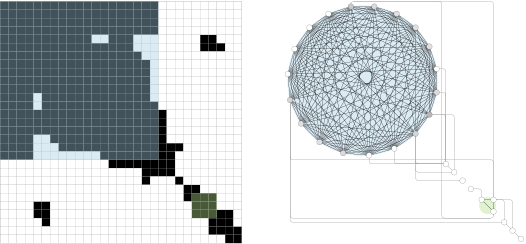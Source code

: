 <?xml version="1.0"?>
<!DOCTYPE ipe SYSTEM "ipe.dtd">
<ipe version="70218" creator="Ipe 7.2.24">
<info created="D:20100909134504" modified="D:20240606150936"/>
<ipestyle name="GeometryCoreExport">
<color name="CB dark blue" value="0.121 0.47 0.705"/>
<color name="CB dark green" value="0.2 0.627 0.172"/>
<color name="CB dark orange" value="1 0.498 0"/>
<color name="CB dark purple" value="0.415 0.239 0.603"/>
<color name="CB dark red" value="0.89 0.101 0.109"/>
<color name="CB light blue" value="0.65 0.807 0.89"/>
<color name="CB light green" value="0.698 0.874 0.541"/>
<color name="CB light orange" value="0.992 0.749 0.435"/>
<color name="CB light purple" value="0.792 0.698 0.839"/>
<color name="CB light red" value="0.984 0.603 0.6"/>
<color name="black" value="0"/>
<color name="blue" value="0 0 1"/>
<color name="brown" value="0.643 0.164 0.164"/>
<color name="darkblue" value="0 0 0.541"/>
<color name="darkcyan" value="0 0.541 0.541"/>
<color name="darkgray" value="0.662"/>
<color name="darkgreen" value="0 0.388 0"/>
<color name="darkmagenta" value="0.541 0 0.541"/>
<color name="darkorange" value="1 0.545 0"/>
<color name="darkred" value="0.541 0 0"/>
<color name="gold" value="1 0.839 0"/>
<color name="gray" value="0.741"/>
<color name="green" value="0 1 0"/>
<color name="lightblue" value="0.674 0.843 0.901"/>
<color name="lightcyan" value="0.874 1 1"/>
<color name="lightgray" value="0.823"/>
<color name="lightgreen" value="0.564 0.929 0.564"/>
<color name="lightyellow" value="1 1 0.874"/>
<color name="navy" value="0 0 0.501"/>
<color name="orange" value="1 0.643 0"/>
<color name="pink" value="1 0.752 0.792"/>
<color name="purple" value="0.623 0.121 0.937"/>
<color name="red" value="1 0 0"/>
<color name="seagreen" value="0.176 0.541 0.337"/>
<color name="turquoise" value="0.25 0.874 0.815"/>
<color name="violet" value="0.929 0.509 0.929"/>
<color name="white" value="1"/>
<color name="yellow" value="1 1 0"/>
<dashstyle name="W dashed fat" value="[3.0 5.1] 0"/>
<dashstyle name="W dashed heavier" value="[2.0 3.0] 0"/>
<dashstyle name="W dashed normal" value="[1.0 1.7] 0"/>
<dashstyle name="W dashed ultrafat" value="[5.0 8.5] 0"/>
<dashstyle name="W dot fat" value="[0.01 2.4] 0"/>
<dashstyle name="W dot heavier" value="[0.01 1.6] 0"/>
<dashstyle name="W dot normal" value="[0.01 0.8] 0"/>
<dashstyle name="W dot ultrafat" value="[0.01 4.0] 0"/>
<dashstyle name="dash dot dotted" value="[4.0 2.0 1.0 2.0 1.0 2.0] 0"/>
<dashstyle name="dash dotted" value="[4.0 2.0 1.0 2.0] 0"/>
<dashstyle name="dashed" value="[4.0] 0"/>
<dashstyle name="dotted" value="[1.0 3.0] 0"/>
<opacity name="10%" value="0.1"/>
<opacity name="100%" value="1"/>
<opacity name="20%" value="0.2"/>
<opacity name="25%" value="0.25"/>
<opacity name="30%" value="0.3"/>
<opacity name="40%" value="0.4"/>
<opacity name="50%" value="0.5"/>
<opacity name="60%" value="0.6"/>
<opacity name="70%" value="0.75"/>
<opacity name="80%" value="0.8"/>
<opacity name="90%" value="0.9"/>
<opacity name="opaque" value="1"/>
<pen name="fat" value="1.2"/>
<pen name="heavier" value="0.8"/>
<pen name="normal" value="0.4"/>
<pen name="ultrafat" value="2"/>
<symbolsize name="large" value="5"/>
<symbolsize name="normal" value="3"/>
<symbolsize name="small" value="2"/>
<symbolsize name="tiny" value="1.1"/>
<preamble>\renewcommand\familydefault{\sfdefault}</preamble>
<layout paper="595 842" origin="0 0" frame="595 842"/>
</ipestyle>
<page>
<layer name="default"/>
<view layers="default" active="default"/>
<path layer="default" stroke="0.501" fill="black" pen="0.05">
20 104 m
23 104 l
23 107 l
20 107 l
h
</path>
<path stroke="0.501" fill="black" pen="0.05">
20 101 m
23 101 l
23 104 l
20 104 l
h
</path>
<path stroke="0.501" fill="black" pen="0.05">
20 98 m
23 98 l
23 101 l
20 101 l
h
</path>
<path stroke="0.501" fill="black" pen="0.05">
20 95 m
23 95 l
23 98 l
20 98 l
h
</path>
<path stroke="0.501" fill="black" pen="0.05">
20 92 m
23 92 l
23 95 l
20 95 l
h
</path>
<path stroke="0.501" fill="black" pen="0.05">
20 89 m
23 89 l
23 92 l
20 92 l
h
</path>
<path stroke="0.501" fill="black" pen="0.05">
20 86 m
23 86 l
23 89 l
20 89 l
h
</path>
<path stroke="0.501" fill="black" pen="0.05">
20 83 m
23 83 l
23 86 l
20 86 l
h
</path>
<path stroke="0.501" fill="black" pen="0.05">
20 80 m
23 80 l
23 83 l
20 83 l
h
</path>
<path stroke="0.501" fill="black" pen="0.05">
20 77 m
23 77 l
23 80 l
20 80 l
h
</path>
<path stroke="0.501" fill="black" pen="0.05">
20 74 m
23 74 l
23 77 l
20 77 l
h
</path>
<path stroke="0.501" fill="black" pen="0.05">
20 71 m
23 71 l
23 74 l
20 74 l
h
</path>
<path stroke="0.501" fill="black" pen="0.05">
20 68 m
23 68 l
23 71 l
20 71 l
h
</path>
<path stroke="0.501" fill="black" pen="0.05">
20 65 m
23 65 l
23 68 l
20 68 l
h
</path>
<path stroke="0.501" fill="black" pen="0.05">
20 62 m
23 62 l
23 65 l
20 65 l
h
</path>
<path stroke="0.501" fill="black" pen="0.05">
20 59 m
23 59 l
23 62 l
20 62 l
h
</path>
<path stroke="0.501" fill="black" pen="0.05">
20 56 m
23 56 l
23 59 l
20 59 l
h
</path>
<path stroke="0.501" fill="black" pen="0.05">
20 53 m
23 53 l
23 56 l
20 56 l
h
</path>
<path stroke="0.501" fill="black" pen="0.05">
20 50 m
23 50 l
23 53 l
20 53 l
h
</path>
<path stroke="0.501" fill="black" pen="0.05">
23 104 m
26 104 l
26 107 l
23 107 l
h
</path>
<path stroke="0.501" fill="black" pen="0.05">
23 101 m
26 101 l
26 104 l
23 104 l
h
</path>
<path stroke="0.501" fill="black" pen="0.05">
23 98 m
26 98 l
26 101 l
23 101 l
h
</path>
<path stroke="0.501" fill="black" pen="0.05">
23 95 m
26 95 l
26 98 l
23 98 l
h
</path>
<path stroke="0.501" fill="black" pen="0.05">
23 92 m
26 92 l
26 95 l
23 95 l
h
</path>
<path stroke="0.501" fill="black" pen="0.05">
23 89 m
26 89 l
26 92 l
23 92 l
h
</path>
<path stroke="0.501" fill="black" pen="0.05">
23 86 m
26 86 l
26 89 l
23 89 l
h
</path>
<path stroke="0.501" fill="black" pen="0.05">
23 83 m
26 83 l
26 86 l
23 86 l
h
</path>
<path stroke="0.501" fill="black" pen="0.05">
23 80 m
26 80 l
26 83 l
23 83 l
h
</path>
<path stroke="0.501" fill="black" pen="0.05">
23 77 m
26 77 l
26 80 l
23 80 l
h
</path>
<path stroke="0.501" fill="black" pen="0.05">
23 74 m
26 74 l
26 77 l
23 77 l
h
</path>
<path stroke="0.501" fill="black" pen="0.05">
23 71 m
26 71 l
26 74 l
23 74 l
h
</path>
<path stroke="0.501" fill="black" pen="0.05">
23 68 m
26 68 l
26 71 l
23 71 l
h
</path>
<path stroke="0.501" fill="black" pen="0.05">
23 65 m
26 65 l
26 68 l
23 68 l
h
</path>
<path stroke="0.501" fill="black" pen="0.05">
23 62 m
26 62 l
26 65 l
23 65 l
h
</path>
<path stroke="0.501" fill="black" pen="0.05">
23 59 m
26 59 l
26 62 l
23 62 l
h
</path>
<path stroke="0.501" fill="black" pen="0.05">
23 56 m
26 56 l
26 59 l
23 59 l
h
</path>
<path stroke="0.501" fill="black" pen="0.05">
23 53 m
26 53 l
26 56 l
23 56 l
h
</path>
<path stroke="0.501" fill="black" pen="0.05">
23 50 m
26 50 l
26 53 l
23 53 l
h
</path>
<path stroke="0.501" fill="black" pen="0.05">
26 104 m
29 104 l
29 107 l
26 107 l
h
</path>
<path stroke="0.501" fill="black" pen="0.05">
26 101 m
29 101 l
29 104 l
26 104 l
h
</path>
<path stroke="0.501" fill="black" pen="0.05">
26 98 m
29 98 l
29 101 l
26 101 l
h
</path>
<path stroke="0.501" fill="black" pen="0.05">
26 95 m
29 95 l
29 98 l
26 98 l
h
</path>
<path stroke="0.501" fill="black" pen="0.05">
26 92 m
29 92 l
29 95 l
26 95 l
h
</path>
<path stroke="0.501" fill="black" pen="0.05">
26 89 m
29 89 l
29 92 l
26 92 l
h
</path>
<path stroke="0.501" fill="black" pen="0.05">
26 86 m
29 86 l
29 89 l
26 89 l
h
</path>
<path stroke="0.501" fill="black" pen="0.05">
26 83 m
29 83 l
29 86 l
26 86 l
h
</path>
<path stroke="0.501" fill="black" pen="0.05">
26 80 m
29 80 l
29 83 l
26 83 l
h
</path>
<path stroke="0.501" fill="black" pen="0.05">
26 77 m
29 77 l
29 80 l
26 80 l
h
</path>
<path stroke="0.501" fill="black" pen="0.05">
26 74 m
29 74 l
29 77 l
26 77 l
h
</path>
<path stroke="0.501" fill="black" pen="0.05">
26 71 m
29 71 l
29 74 l
26 74 l
h
</path>
<path stroke="0.501" fill="black" pen="0.05">
26 68 m
29 68 l
29 71 l
26 71 l
h
</path>
<path stroke="0.501" fill="black" pen="0.05">
26 65 m
29 65 l
29 68 l
26 68 l
h
</path>
<path stroke="0.501" fill="black" pen="0.05">
26 62 m
29 62 l
29 65 l
26 65 l
h
</path>
<path stroke="0.501" fill="black" pen="0.05">
26 59 m
29 59 l
29 62 l
26 62 l
h
</path>
<path stroke="0.501" fill="black" pen="0.05">
26 56 m
29 56 l
29 59 l
26 59 l
h
</path>
<path stroke="0.501" fill="black" pen="0.05">
26 53 m
29 53 l
29 56 l
26 56 l
h
</path>
<path stroke="0.501" fill="black" pen="0.05">
26 50 m
29 50 l
29 53 l
26 53 l
h
</path>
<path stroke="0.501" fill="black" pen="0.05">
29 104 m
32 104 l
32 107 l
29 107 l
h
</path>
<path stroke="0.501" fill="black" pen="0.05">
29 101 m
32 101 l
32 104 l
29 104 l
h
</path>
<path stroke="0.501" fill="black" pen="0.05">
29 98 m
32 98 l
32 101 l
29 101 l
h
</path>
<path stroke="0.501" fill="black" pen="0.05">
29 95 m
32 95 l
32 98 l
29 98 l
h
</path>
<path stroke="0.501" fill="black" pen="0.05">
29 92 m
32 92 l
32 95 l
29 95 l
h
</path>
<path stroke="0.501" fill="black" pen="0.05">
29 89 m
32 89 l
32 92 l
29 92 l
h
</path>
<path stroke="0.501" fill="black" pen="0.05">
29 86 m
32 86 l
32 89 l
29 89 l
h
</path>
<path stroke="0.501" fill="black" pen="0.05">
29 83 m
32 83 l
32 86 l
29 86 l
h
</path>
<path stroke="0.501" fill="black" pen="0.05">
29 80 m
32 80 l
32 83 l
29 83 l
h
</path>
<path stroke="0.501" fill="black" pen="0.05">
29 77 m
32 77 l
32 80 l
29 80 l
h
</path>
<path stroke="0.501" fill="black" pen="0.05">
29 74 m
32 74 l
32 77 l
29 77 l
h
</path>
<path stroke="0.501" fill="black" pen="0.05">
29 71 m
32 71 l
32 74 l
29 74 l
h
</path>
<path stroke="0.501" fill="black" pen="0.05">
29 68 m
32 68 l
32 71 l
29 71 l
h
</path>
<path stroke="0.501" fill="black" pen="0.05">
29 65 m
32 65 l
32 68 l
29 68 l
h
</path>
<path stroke="0.501" fill="black" pen="0.05">
29 62 m
32 62 l
32 65 l
29 65 l
h
</path>
<path stroke="0.501" fill="black" pen="0.05">
29 59 m
32 59 l
32 62 l
29 62 l
h
</path>
<path stroke="0.501" fill="black" pen="0.05">
29 56 m
32 56 l
32 59 l
29 59 l
h
</path>
<path stroke="0.501" fill="black" pen="0.05">
29 53 m
32 53 l
32 56 l
29 56 l
h
</path>
<path stroke="0.501" fill="black" pen="0.05">
29 50 m
32 50 l
32 53 l
29 53 l
h
</path>
<path stroke="0.501" fill="black" pen="0.05">
32 104 m
35 104 l
35 107 l
32 107 l
h
</path>
<path stroke="0.501" fill="black" pen="0.05">
32 101 m
35 101 l
35 104 l
32 104 l
h
</path>
<path stroke="0.501" fill="black" pen="0.05">
32 98 m
35 98 l
35 101 l
32 101 l
h
</path>
<path stroke="0.501" fill="black" pen="0.05">
32 95 m
35 95 l
35 98 l
32 98 l
h
</path>
<path stroke="0.501" fill="black" pen="0.05">
32 92 m
35 92 l
35 95 l
32 95 l
h
</path>
<path stroke="0.501" fill="black" pen="0.05">
32 89 m
35 89 l
35 92 l
32 92 l
h
</path>
<path stroke="0.501" fill="black" pen="0.05">
32 86 m
35 86 l
35 89 l
32 89 l
h
</path>
<path stroke="0.501" fill="black" pen="0.05">
32 83 m
35 83 l
35 86 l
32 86 l
h
</path>
<path stroke="0.501" fill="black" pen="0.05">
32 80 m
35 80 l
35 83 l
32 83 l
h
</path>
<path stroke="0.501" fill="black" pen="0.05">
32 77 m
35 77 l
35 80 l
32 80 l
h
</path>
<path stroke="0.501" fill="black" pen="0.05">
32 74 m
35 74 l
35 77 l
32 77 l
h
</path>
<path stroke="0.501" fill="black" pen="0.05">
32 65 m
35 65 l
35 68 l
32 68 l
h
</path>
<path stroke="0.501" fill="black" pen="0.05">
32 62 m
35 62 l
35 65 l
32 65 l
h
</path>
<path stroke="0.501" fill="black" pen="0.05">
32 59 m
35 59 l
35 62 l
32 62 l
h
</path>
<path stroke="0.501" fill="black" pen="0.05">
32 32 m
35 32 l
35 35 l
32 35 l
h
</path>
<path stroke="0.501" fill="black" pen="0.05">
32 29 m
35 29 l
35 32 l
32 32 l
h
</path>
<path stroke="0.501" fill="black" pen="0.05">
35 104 m
38 104 l
38 107 l
35 107 l
h
</path>
<path stroke="0.501" fill="black" pen="0.05">
35 101 m
38 101 l
38 104 l
35 104 l
h
</path>
<path stroke="0.501" fill="black" pen="0.05">
35 98 m
38 98 l
38 101 l
35 101 l
h
</path>
<path stroke="0.501" fill="black" pen="0.05">
35 95 m
38 95 l
38 98 l
35 98 l
h
</path>
<path stroke="0.501" fill="black" pen="0.05">
35 92 m
38 92 l
38 95 l
35 95 l
h
</path>
<path stroke="0.501" fill="black" pen="0.05">
35 89 m
38 89 l
38 92 l
35 92 l
h
</path>
<path stroke="0.501" fill="black" pen="0.05">
35 86 m
38 86 l
38 89 l
35 89 l
h
</path>
<path stroke="0.501" fill="black" pen="0.05">
35 83 m
38 83 l
38 86 l
35 86 l
h
</path>
<path stroke="0.501" fill="black" pen="0.05">
35 80 m
38 80 l
38 83 l
35 83 l
h
</path>
<path stroke="0.501" fill="black" pen="0.05">
35 77 m
38 77 l
38 80 l
35 80 l
h
</path>
<path stroke="0.501" fill="black" pen="0.05">
35 74 m
38 74 l
38 77 l
35 77 l
h
</path>
<path stroke="0.501" fill="black" pen="0.05">
35 71 m
38 71 l
38 74 l
35 74 l
h
</path>
<path stroke="0.501" fill="black" pen="0.05">
35 68 m
38 68 l
38 71 l
35 71 l
h
</path>
<path stroke="0.501" fill="black" pen="0.05">
35 65 m
38 65 l
38 68 l
35 68 l
h
</path>
<path stroke="0.501" fill="black" pen="0.05">
35 62 m
38 62 l
38 65 l
35 65 l
h
</path>
<path stroke="0.501" fill="black" pen="0.05">
35 59 m
38 59 l
38 62 l
35 62 l
h
</path>
<path stroke="0.501" fill="black" pen="0.05">
35 32 m
38 32 l
38 35 l
35 35 l
h
</path>
<path stroke="0.501" fill="black" pen="0.05">
35 29 m
38 29 l
38 32 l
35 32 l
h
</path>
<path stroke="0.501" fill="black" pen="0.05">
35 26 m
38 26 l
38 29 l
35 29 l
h
</path>
<path stroke="0.501" fill="black" pen="0.05">
38 104 m
41 104 l
41 107 l
38 107 l
h
</path>
<path stroke="0.501" fill="black" pen="0.05">
38 101 m
41 101 l
41 104 l
38 104 l
h
</path>
<path stroke="0.501" fill="black" pen="0.05">
38 98 m
41 98 l
41 101 l
38 101 l
h
</path>
<path stroke="0.501" fill="black" pen="0.05">
38 95 m
41 95 l
41 98 l
38 98 l
h
</path>
<path stroke="0.501" fill="black" pen="0.05">
38 92 m
41 92 l
41 95 l
38 95 l
h
</path>
<path stroke="0.501" fill="black" pen="0.05">
38 89 m
41 89 l
41 92 l
38 92 l
h
</path>
<path stroke="0.501" fill="black" pen="0.05">
38 86 m
41 86 l
41 89 l
38 89 l
h
</path>
<path stroke="0.501" fill="black" pen="0.05">
38 83 m
41 83 l
41 86 l
38 86 l
h
</path>
<path stroke="0.501" fill="black" pen="0.05">
38 80 m
41 80 l
41 83 l
38 83 l
h
</path>
<path stroke="0.501" fill="black" pen="0.05">
38 77 m
41 77 l
41 80 l
38 80 l
h
</path>
<path stroke="0.501" fill="black" pen="0.05">
38 74 m
41 74 l
41 77 l
38 77 l
h
</path>
<path stroke="0.501" fill="black" pen="0.05">
38 71 m
41 71 l
41 74 l
38 74 l
h
</path>
<path stroke="0.501" fill="black" pen="0.05">
38 68 m
41 68 l
41 71 l
38 71 l
h
</path>
<path stroke="0.501" fill="black" pen="0.05">
38 65 m
41 65 l
41 68 l
38 68 l
h
</path>
<path stroke="0.501" fill="black" pen="0.05">
38 62 m
41 62 l
41 65 l
38 65 l
h
</path>
<path stroke="0.501" fill="black" pen="0.05">
38 59 m
41 59 l
41 62 l
38 62 l
h
</path>
<path stroke="0.501" fill="black" pen="0.05">
38 56 m
41 56 l
41 59 l
38 59 l
h
</path>
<path stroke="0.501" fill="black" pen="0.05">
41 104 m
44 104 l
44 107 l
41 107 l
h
</path>
<path stroke="0.501" fill="black" pen="0.05">
41 101 m
44 101 l
44 104 l
41 104 l
h
</path>
<path stroke="0.501" fill="black" pen="0.05">
41 98 m
44 98 l
44 101 l
41 101 l
h
</path>
<path stroke="0.501" fill="black" pen="0.05">
41 95 m
44 95 l
44 98 l
41 98 l
h
</path>
<path stroke="0.501" fill="black" pen="0.05">
41 92 m
44 92 l
44 95 l
41 95 l
h
</path>
<path stroke="0.501" fill="black" pen="0.05">
41 89 m
44 89 l
44 92 l
41 92 l
h
</path>
<path stroke="0.501" fill="black" pen="0.05">
41 86 m
44 86 l
44 89 l
41 89 l
h
</path>
<path stroke="0.501" fill="black" pen="0.05">
41 83 m
44 83 l
44 86 l
41 86 l
h
</path>
<path stroke="0.501" fill="black" pen="0.05">
41 80 m
44 80 l
44 83 l
41 83 l
h
</path>
<path stroke="0.501" fill="black" pen="0.05">
41 77 m
44 77 l
44 80 l
41 80 l
h
</path>
<path stroke="0.501" fill="black" pen="0.05">
41 74 m
44 74 l
44 77 l
41 77 l
h
</path>
<path stroke="0.501" fill="black" pen="0.05">
41 71 m
44 71 l
44 74 l
41 74 l
h
</path>
<path stroke="0.501" fill="black" pen="0.05">
41 68 m
44 68 l
44 71 l
41 71 l
h
</path>
<path stroke="0.501" fill="black" pen="0.05">
41 65 m
44 65 l
44 68 l
41 68 l
h
</path>
<path stroke="0.501" fill="black" pen="0.05">
41 62 m
44 62 l
44 65 l
41 65 l
h
</path>
<path stroke="0.501" fill="black" pen="0.05">
41 59 m
44 59 l
44 62 l
41 62 l
h
</path>
<path stroke="0.501" fill="black" pen="0.05">
41 56 m
44 56 l
44 59 l
41 59 l
h
</path>
<path stroke="0.501" fill="black" pen="0.05">
41 53 m
44 53 l
44 56 l
41 56 l
h
</path>
<path stroke="0.501" fill="black" pen="0.05">
44 104 m
47 104 l
47 107 l
44 107 l
h
</path>
<path stroke="0.501" fill="black" pen="0.05">
44 101 m
47 101 l
47 104 l
44 104 l
h
</path>
<path stroke="0.501" fill="black" pen="0.05">
44 98 m
47 98 l
47 101 l
44 101 l
h
</path>
<path stroke="0.501" fill="black" pen="0.05">
44 95 m
47 95 l
47 98 l
44 98 l
h
</path>
<path stroke="0.501" fill="black" pen="0.05">
44 92 m
47 92 l
47 95 l
44 95 l
h
</path>
<path stroke="0.501" fill="black" pen="0.05">
44 89 m
47 89 l
47 92 l
44 92 l
h
</path>
<path stroke="0.501" fill="black" pen="0.05">
44 86 m
47 86 l
47 89 l
44 89 l
h
</path>
<path stroke="0.501" fill="black" pen="0.05">
44 83 m
47 83 l
47 86 l
44 86 l
h
</path>
<path stroke="0.501" fill="black" pen="0.05">
44 80 m
47 80 l
47 83 l
44 83 l
h
</path>
<path stroke="0.501" fill="black" pen="0.05">
44 77 m
47 77 l
47 80 l
44 80 l
h
</path>
<path stroke="0.501" fill="black" pen="0.05">
44 74 m
47 74 l
47 77 l
44 77 l
h
</path>
<path stroke="0.501" fill="black" pen="0.05">
44 71 m
47 71 l
47 74 l
44 74 l
h
</path>
<path stroke="0.501" fill="black" pen="0.05">
44 68 m
47 68 l
47 71 l
44 71 l
h
</path>
<path stroke="0.501" fill="black" pen="0.05">
44 65 m
47 65 l
47 68 l
44 68 l
h
</path>
<path stroke="0.501" fill="black" pen="0.05">
44 62 m
47 62 l
47 65 l
44 65 l
h
</path>
<path stroke="0.501" fill="black" pen="0.05">
44 59 m
47 59 l
47 62 l
44 62 l
h
</path>
<path stroke="0.501" fill="black" pen="0.05">
44 56 m
47 56 l
47 59 l
44 59 l
h
</path>
<path stroke="0.501" fill="black" pen="0.05">
44 53 m
47 53 l
47 56 l
44 56 l
h
</path>
<path stroke="0.501" fill="black" pen="0.05">
47 104 m
50 104 l
50 107 l
47 107 l
h
</path>
<path stroke="0.501" fill="black" pen="0.05">
47 101 m
50 101 l
50 104 l
47 104 l
h
</path>
<path stroke="0.501" fill="black" pen="0.05">
47 98 m
50 98 l
50 101 l
47 101 l
h
</path>
<path stroke="0.501" fill="black" pen="0.05">
47 95 m
50 95 l
50 98 l
47 98 l
h
</path>
<path stroke="0.501" fill="black" pen="0.05">
47 92 m
50 92 l
50 95 l
47 95 l
h
</path>
<path stroke="0.501" fill="black" pen="0.05">
47 89 m
50 89 l
50 92 l
47 92 l
h
</path>
<path stroke="0.501" fill="black" pen="0.05">
47 86 m
50 86 l
50 89 l
47 89 l
h
</path>
<path stroke="0.501" fill="black" pen="0.05">
47 83 m
50 83 l
50 86 l
47 86 l
h
</path>
<path stroke="0.501" fill="black" pen="0.05">
47 80 m
50 80 l
50 83 l
47 83 l
h
</path>
<path stroke="0.501" fill="black" pen="0.05">
47 77 m
50 77 l
50 80 l
47 80 l
h
</path>
<path stroke="0.501" fill="black" pen="0.05">
47 74 m
50 74 l
50 77 l
47 77 l
h
</path>
<path stroke="0.501" fill="black" pen="0.05">
47 71 m
50 71 l
50 74 l
47 74 l
h
</path>
<path stroke="0.501" fill="black" pen="0.05">
47 68 m
50 68 l
50 71 l
47 71 l
h
</path>
<path stroke="0.501" fill="black" pen="0.05">
47 65 m
50 65 l
50 68 l
47 68 l
h
</path>
<path stroke="0.501" fill="black" pen="0.05">
47 62 m
50 62 l
50 65 l
47 65 l
h
</path>
<path stroke="0.501" fill="black" pen="0.05">
47 59 m
50 59 l
50 62 l
47 62 l
h
</path>
<path stroke="0.501" fill="black" pen="0.05">
47 56 m
50 56 l
50 59 l
47 59 l
h
</path>
<path stroke="0.501" fill="black" pen="0.05">
47 53 m
50 53 l
50 56 l
47 56 l
h
</path>
<path stroke="0.501" fill="black" pen="0.05">
50 104 m
53 104 l
53 107 l
50 107 l
h
</path>
<path stroke="0.501" fill="black" pen="0.05">
50 101 m
53 101 l
53 104 l
50 104 l
h
</path>
<path stroke="0.501" fill="black" pen="0.05">
50 98 m
53 98 l
53 101 l
50 101 l
h
</path>
<path stroke="0.501" fill="black" pen="0.05">
50 95 m
53 95 l
53 98 l
50 98 l
h
</path>
<path stroke="0.501" fill="black" pen="0.05">
50 92 m
53 92 l
53 95 l
50 95 l
h
</path>
<path stroke="0.501" fill="black" pen="0.05">
50 89 m
53 89 l
53 92 l
50 92 l
h
</path>
<path stroke="0.501" fill="black" pen="0.05">
50 86 m
53 86 l
53 89 l
50 89 l
h
</path>
<path stroke="0.501" fill="black" pen="0.05">
50 83 m
53 83 l
53 86 l
50 86 l
h
</path>
<path stroke="0.501" fill="black" pen="0.05">
50 80 m
53 80 l
53 83 l
50 83 l
h
</path>
<path stroke="0.501" fill="black" pen="0.05">
50 77 m
53 77 l
53 80 l
50 80 l
h
</path>
<path stroke="0.501" fill="black" pen="0.05">
50 74 m
53 74 l
53 77 l
50 77 l
h
</path>
<path stroke="0.501" fill="black" pen="0.05">
50 71 m
53 71 l
53 74 l
50 74 l
h
</path>
<path stroke="0.501" fill="black" pen="0.05">
50 68 m
53 68 l
53 71 l
50 71 l
h
</path>
<path stroke="0.501" fill="black" pen="0.05">
50 65 m
53 65 l
53 68 l
50 68 l
h
</path>
<path stroke="0.501" fill="black" pen="0.05">
50 62 m
53 62 l
53 65 l
50 65 l
h
</path>
<path stroke="0.501" fill="black" pen="0.05">
50 59 m
53 59 l
53 62 l
50 62 l
h
</path>
<path stroke="0.501" fill="black" pen="0.05">
50 56 m
53 56 l
53 59 l
50 59 l
h
</path>
<path stroke="0.501" fill="black" pen="0.05">
50 53 m
53 53 l
53 56 l
50 56 l
h
</path>
<path stroke="0.501" fill="black" pen="0.05">
53 104 m
56 104 l
56 107 l
53 107 l
h
</path>
<path stroke="0.501" fill="black" pen="0.05">
53 101 m
56 101 l
56 104 l
53 104 l
h
</path>
<path stroke="0.501" fill="black" pen="0.05">
53 98 m
56 98 l
56 101 l
53 101 l
h
</path>
<path stroke="0.501" fill="black" pen="0.05">
53 95 m
56 95 l
56 98 l
53 98 l
h
</path>
<path stroke="0.501" fill="black" pen="0.05">
53 89 m
56 89 l
56 92 l
53 92 l
h
</path>
<path stroke="0.501" fill="black" pen="0.05">
53 86 m
56 86 l
56 89 l
53 89 l
h
</path>
<path stroke="0.501" fill="black" pen="0.05">
53 83 m
56 83 l
56 86 l
53 86 l
h
</path>
<path stroke="0.501" fill="black" pen="0.05">
53 80 m
56 80 l
56 83 l
53 83 l
h
</path>
<path stroke="0.501" fill="black" pen="0.05">
53 77 m
56 77 l
56 80 l
53 80 l
h
</path>
<path stroke="0.501" fill="black" pen="0.05">
53 74 m
56 74 l
56 77 l
53 77 l
h
</path>
<path stroke="0.501" fill="black" pen="0.05">
53 71 m
56 71 l
56 74 l
53 74 l
h
</path>
<path stroke="0.501" fill="black" pen="0.05">
53 68 m
56 68 l
56 71 l
53 71 l
h
</path>
<path stroke="0.501" fill="black" pen="0.05">
53 65 m
56 65 l
56 68 l
53 68 l
h
</path>
<path stroke="0.501" fill="black" pen="0.05">
53 62 m
56 62 l
56 65 l
53 65 l
h
</path>
<path stroke="0.501" fill="black" pen="0.05">
53 59 m
56 59 l
56 62 l
53 62 l
h
</path>
<path stroke="0.501" fill="black" pen="0.05">
53 56 m
56 56 l
56 59 l
53 59 l
h
</path>
<path stroke="0.501" fill="black" pen="0.05">
53 53 m
56 53 l
56 56 l
53 56 l
h
</path>
<path stroke="0.501" fill="black" pen="0.05">
56 104 m
59 104 l
59 107 l
56 107 l
h
</path>
<path stroke="0.501" fill="black" pen="0.05">
56 101 m
59 101 l
59 104 l
56 104 l
h
</path>
<path stroke="0.501" fill="black" pen="0.05">
56 98 m
59 98 l
59 101 l
56 101 l
h
</path>
<path stroke="0.501" fill="black" pen="0.05">
56 95 m
59 95 l
59 98 l
56 98 l
h
</path>
<path stroke="0.501" fill="black" pen="0.05">
56 89 m
59 89 l
59 92 l
56 92 l
h
</path>
<path stroke="0.501" fill="black" pen="0.05">
56 86 m
59 86 l
59 89 l
56 89 l
h
</path>
<path stroke="0.501" fill="black" pen="0.05">
56 83 m
59 83 l
59 86 l
56 86 l
h
</path>
<path stroke="0.501" fill="black" pen="0.05">
56 80 m
59 80 l
59 83 l
56 83 l
h
</path>
<path stroke="0.501" fill="black" pen="0.05">
56 77 m
59 77 l
59 80 l
56 80 l
h
</path>
<path stroke="0.501" fill="black" pen="0.05">
56 74 m
59 74 l
59 77 l
56 77 l
h
</path>
<path stroke="0.501" fill="black" pen="0.05">
56 71 m
59 71 l
59 74 l
56 74 l
h
</path>
<path stroke="0.501" fill="black" pen="0.05">
56 68 m
59 68 l
59 71 l
56 71 l
h
</path>
<path stroke="0.501" fill="black" pen="0.05">
56 65 m
59 65 l
59 68 l
56 68 l
h
</path>
<path stroke="0.501" fill="black" pen="0.05">
56 62 m
59 62 l
59 65 l
56 65 l
h
</path>
<path stroke="0.501" fill="black" pen="0.05">
56 59 m
59 59 l
59 62 l
56 62 l
h
</path>
<path stroke="0.501" fill="black" pen="0.05">
56 56 m
59 56 l
59 59 l
56 59 l
h
</path>
<path stroke="0.501" fill="black" pen="0.05">
56 53 m
59 53 l
59 56 l
56 56 l
h
</path>
<path stroke="0.501" fill="black" pen="0.05">
56 50 m
59 50 l
59 53 l
56 53 l
h
</path>
<path stroke="0.501" fill="black" pen="0.05">
59 104 m
62 104 l
62 107 l
59 107 l
h
</path>
<path stroke="0.501" fill="black" pen="0.05">
59 101 m
62 101 l
62 104 l
59 104 l
h
</path>
<path stroke="0.501" fill="black" pen="0.05">
59 98 m
62 98 l
62 101 l
59 101 l
h
</path>
<path stroke="0.501" fill="black" pen="0.05">
59 95 m
62 95 l
62 98 l
59 98 l
h
</path>
<path stroke="0.501" fill="black" pen="0.05">
59 92 m
62 92 l
62 95 l
59 95 l
h
</path>
<path stroke="0.501" fill="black" pen="0.05">
59 89 m
62 89 l
62 92 l
59 92 l
h
</path>
<path stroke="0.501" fill="black" pen="0.05">
59 86 m
62 86 l
62 89 l
59 89 l
h
</path>
<path stroke="0.501" fill="black" pen="0.05">
59 83 m
62 83 l
62 86 l
59 86 l
h
</path>
<path stroke="0.501" fill="black" pen="0.05">
59 80 m
62 80 l
62 83 l
59 83 l
h
</path>
<path stroke="0.501" fill="black" pen="0.05">
59 77 m
62 77 l
62 80 l
59 80 l
h
</path>
<path stroke="0.501" fill="black" pen="0.05">
59 74 m
62 74 l
62 77 l
59 77 l
h
</path>
<path stroke="0.501" fill="black" pen="0.05">
59 71 m
62 71 l
62 74 l
59 74 l
h
</path>
<path stroke="0.501" fill="black" pen="0.05">
59 68 m
62 68 l
62 71 l
59 71 l
h
</path>
<path stroke="0.501" fill="black" pen="0.05">
59 65 m
62 65 l
62 68 l
59 68 l
h
</path>
<path stroke="0.501" fill="black" pen="0.05">
59 62 m
62 62 l
62 65 l
59 65 l
h
</path>
<path stroke="0.501" fill="black" pen="0.05">
59 59 m
62 59 l
62 62 l
59 62 l
h
</path>
<path stroke="0.501" fill="black" pen="0.05">
59 56 m
62 56 l
62 59 l
59 59 l
h
</path>
<path stroke="0.501" fill="black" pen="0.05">
59 53 m
62 53 l
62 56 l
59 56 l
h
</path>
<path stroke="0.501" fill="black" pen="0.05">
59 50 m
62 50 l
62 53 l
59 53 l
h
</path>
<path stroke="0.501" fill="black" pen="0.05">
59 47 m
62 47 l
62 50 l
59 50 l
h
</path>
<path stroke="0.501" fill="black" pen="0.05">
62 104 m
65 104 l
65 107 l
62 107 l
h
</path>
<path stroke="0.501" fill="black" pen="0.05">
62 101 m
65 101 l
65 104 l
62 104 l
h
</path>
<path stroke="0.501" fill="black" pen="0.05">
62 98 m
65 98 l
65 101 l
62 101 l
h
</path>
<path stroke="0.501" fill="black" pen="0.05">
62 95 m
65 95 l
65 98 l
62 98 l
h
</path>
<path stroke="0.501" fill="black" pen="0.05">
62 92 m
65 92 l
65 95 l
62 95 l
h
</path>
<path stroke="0.501" fill="black" pen="0.05">
62 89 m
65 89 l
65 92 l
62 92 l
h
</path>
<path stroke="0.501" fill="black" pen="0.05">
62 86 m
65 86 l
65 89 l
62 89 l
h
</path>
<path stroke="0.501" fill="black" pen="0.05">
62 83 m
65 83 l
65 86 l
62 86 l
h
</path>
<path stroke="0.501" fill="black" pen="0.05">
62 80 m
65 80 l
65 83 l
62 83 l
h
</path>
<path stroke="0.501" fill="black" pen="0.05">
62 77 m
65 77 l
65 80 l
62 80 l
h
</path>
<path stroke="0.501" fill="black" pen="0.05">
62 74 m
65 74 l
65 77 l
62 77 l
h
</path>
<path stroke="0.501" fill="black" pen="0.05">
62 71 m
65 71 l
65 74 l
62 74 l
h
</path>
<path stroke="0.501" fill="black" pen="0.05">
62 68 m
65 68 l
65 71 l
62 71 l
h
</path>
<path stroke="0.501" fill="black" pen="0.05">
62 65 m
65 65 l
65 68 l
62 68 l
h
</path>
<path stroke="0.501" fill="black" pen="0.05">
62 62 m
65 62 l
65 65 l
62 65 l
h
</path>
<path stroke="0.501" fill="black" pen="0.05">
62 59 m
65 59 l
65 62 l
62 62 l
h
</path>
<path stroke="0.501" fill="black" pen="0.05">
62 56 m
65 56 l
65 59 l
62 59 l
h
</path>
<path stroke="0.501" fill="black" pen="0.05">
62 53 m
65 53 l
65 56 l
62 56 l
h
</path>
<path stroke="0.501" fill="black" pen="0.05">
62 50 m
65 50 l
65 53 l
62 53 l
h
</path>
<path stroke="0.501" fill="black" pen="0.05">
62 47 m
65 47 l
65 50 l
62 50 l
h
</path>
<path stroke="0.501" fill="black" pen="0.05">
65 104 m
68 104 l
68 107 l
65 107 l
h
</path>
<path stroke="0.501" fill="black" pen="0.05">
65 101 m
68 101 l
68 104 l
65 104 l
h
</path>
<path stroke="0.501" fill="black" pen="0.05">
65 98 m
68 98 l
68 101 l
65 101 l
h
</path>
<path stroke="0.501" fill="black" pen="0.05">
65 95 m
68 95 l
68 98 l
65 98 l
h
</path>
<path stroke="0.501" fill="black" pen="0.05">
65 92 m
68 92 l
68 95 l
65 95 l
h
</path>
<path stroke="0.501" fill="black" pen="0.05">
65 89 m
68 89 l
68 92 l
65 92 l
h
</path>
<path stroke="0.501" fill="black" pen="0.05">
65 86 m
68 86 l
68 89 l
65 89 l
h
</path>
<path stroke="0.501" fill="black" pen="0.05">
65 83 m
68 83 l
68 86 l
65 86 l
h
</path>
<path stroke="0.501" fill="black" pen="0.05">
65 80 m
68 80 l
68 83 l
65 83 l
h
</path>
<path stroke="0.501" fill="black" pen="0.05">
65 77 m
68 77 l
68 80 l
65 80 l
h
</path>
<path stroke="0.501" fill="black" pen="0.05">
65 74 m
68 74 l
68 77 l
65 77 l
h
</path>
<path stroke="0.501" fill="black" pen="0.05">
65 71 m
68 71 l
68 74 l
65 74 l
h
</path>
<path stroke="0.501" fill="black" pen="0.05">
65 68 m
68 68 l
68 71 l
65 71 l
h
</path>
<path stroke="0.501" fill="black" pen="0.05">
65 65 m
68 65 l
68 68 l
65 68 l
h
</path>
<path stroke="0.501" fill="black" pen="0.05">
65 62 m
68 62 l
68 65 l
65 65 l
h
</path>
<path stroke="0.501" fill="black" pen="0.05">
65 59 m
68 59 l
68 62 l
65 62 l
h
</path>
<path stroke="0.501" fill="black" pen="0.05">
65 56 m
68 56 l
68 59 l
65 59 l
h
</path>
<path stroke="0.501" fill="black" pen="0.05">
65 53 m
68 53 l
68 56 l
65 56 l
h
</path>
<path stroke="0.501" fill="black" pen="0.05">
65 50 m
68 50 l
68 53 l
65 53 l
h
</path>
<path stroke="0.501" fill="black" pen="0.05">
65 47 m
68 47 l
68 50 l
65 50 l
h
</path>
<path stroke="0.501" fill="black" pen="0.05">
68 104 m
71 104 l
71 107 l
68 107 l
h
</path>
<path stroke="0.501" fill="black" pen="0.05">
68 101 m
71 101 l
71 104 l
68 104 l
h
</path>
<path stroke="0.501" fill="black" pen="0.05">
68 98 m
71 98 l
71 101 l
68 101 l
h
</path>
<path stroke="0.501" fill="black" pen="0.05">
68 95 m
71 95 l
71 98 l
68 98 l
h
</path>
<path stroke="0.501" fill="black" pen="0.05">
68 86 m
71 86 l
71 89 l
68 89 l
h
</path>
<path stroke="0.501" fill="black" pen="0.05">
68 83 m
71 83 l
71 86 l
68 86 l
h
</path>
<path stroke="0.501" fill="black" pen="0.05">
68 80 m
71 80 l
71 83 l
68 83 l
h
</path>
<path stroke="0.501" fill="black" pen="0.05">
68 77 m
71 77 l
71 80 l
68 80 l
h
</path>
<path stroke="0.501" fill="black" pen="0.05">
68 74 m
71 74 l
71 77 l
68 77 l
h
</path>
<path stroke="0.501" fill="black" pen="0.05">
68 71 m
71 71 l
71 74 l
68 74 l
h
</path>
<path stroke="0.501" fill="black" pen="0.05">
68 68 m
71 68 l
71 71 l
68 71 l
h
</path>
<path stroke="0.501" fill="black" pen="0.05">
68 65 m
71 65 l
71 68 l
68 68 l
h
</path>
<path stroke="0.501" fill="black" pen="0.05">
68 62 m
71 62 l
71 65 l
68 65 l
h
</path>
<path stroke="0.501" fill="black" pen="0.05">
68 59 m
71 59 l
71 62 l
68 62 l
h
</path>
<path stroke="0.501" fill="black" pen="0.05">
68 56 m
71 56 l
71 59 l
68 59 l
h
</path>
<path stroke="0.501" fill="black" pen="0.05">
68 53 m
71 53 l
71 56 l
68 56 l
h
</path>
<path stroke="0.501" fill="black" pen="0.05">
68 50 m
71 50 l
71 53 l
68 53 l
h
</path>
<path stroke="0.501" fill="black" pen="0.05">
68 47 m
71 47 l
71 50 l
68 50 l
h
</path>
<path stroke="0.501" fill="black" pen="0.05">
71 104 m
74 104 l
74 107 l
71 107 l
h
</path>
<path stroke="0.501" fill="black" pen="0.05">
71 101 m
74 101 l
74 104 l
71 104 l
h
</path>
<path stroke="0.501" fill="black" pen="0.05">
71 98 m
74 98 l
74 101 l
71 101 l
h
</path>
<path stroke="0.501" fill="black" pen="0.05">
71 95 m
74 95 l
74 98 l
71 98 l
h
</path>
<path stroke="0.501" fill="black" pen="0.05">
71 83 m
74 83 l
74 86 l
71 86 l
h
</path>
<path stroke="0.501" fill="black" pen="0.05">
71 80 m
74 80 l
74 83 l
71 83 l
h
</path>
<path stroke="0.501" fill="black" pen="0.05">
71 77 m
74 77 l
74 80 l
71 80 l
h
</path>
<path stroke="0.501" fill="black" pen="0.05">
71 74 m
74 74 l
74 77 l
71 77 l
h
</path>
<path stroke="0.501" fill="black" pen="0.05">
71 71 m
74 71 l
74 74 l
71 74 l
h
</path>
<path stroke="0.501" fill="black" pen="0.05">
71 68 m
74 68 l
74 71 l
71 71 l
h
</path>
<path stroke="0.501" fill="black" pen="0.05">
71 65 m
74 65 l
74 68 l
71 68 l
h
</path>
<path stroke="0.501" fill="black" pen="0.05">
71 62 m
74 62 l
74 65 l
71 65 l
h
</path>
<path stroke="0.501" fill="black" pen="0.05">
71 59 m
74 59 l
74 62 l
71 62 l
h
</path>
<path stroke="0.501" fill="black" pen="0.05">
71 56 m
74 56 l
74 59 l
71 59 l
h
</path>
<path stroke="0.501" fill="black" pen="0.05">
71 53 m
74 53 l
74 56 l
71 56 l
h
</path>
<path stroke="0.501" fill="black" pen="0.05">
71 50 m
74 50 l
74 53 l
71 53 l
h
</path>
<path stroke="0.501" fill="black" pen="0.05">
71 47 m
74 47 l
74 50 l
71 50 l
h
</path>
<path stroke="0.501" fill="black" pen="0.05">
71 44 m
74 44 l
74 47 l
71 47 l
h
</path>
<path stroke="0.501" fill="black" pen="0.05">
71 41 m
74 41 l
74 44 l
71 44 l
h
</path>
<path stroke="0.501" fill="black" pen="0.05">
74 104 m
77 104 l
77 107 l
74 107 l
h
</path>
<path stroke="0.501" fill="black" pen="0.05">
74 101 m
77 101 l
77 104 l
74 104 l
h
</path>
<path stroke="0.501" fill="black" pen="0.05">
74 98 m
77 98 l
77 101 l
74 101 l
h
</path>
<path stroke="0.501" fill="black" pen="0.05">
74 95 m
77 95 l
77 98 l
74 98 l
h
</path>
<path stroke="0.501" fill="black" pen="0.05">
74 68 m
77 68 l
77 71 l
74 71 l
h
</path>
<path stroke="0.501" fill="black" pen="0.05">
74 65 m
77 65 l
77 68 l
74 68 l
h
</path>
<path stroke="0.501" fill="black" pen="0.05">
74 62 m
77 62 l
77 65 l
74 65 l
h
</path>
<path stroke="0.501" fill="black" pen="0.05">
74 59 m
77 59 l
77 62 l
74 62 l
h
</path>
<path stroke="0.501" fill="black" pen="0.05">
74 56 m
77 56 l
77 59 l
74 59 l
h
</path>
<path stroke="0.501" fill="black" pen="0.05">
74 53 m
77 53 l
77 56 l
74 56 l
h
</path>
<path stroke="0.501" fill="black" pen="0.05">
74 50 m
77 50 l
77 53 l
74 53 l
h
</path>
<path stroke="0.501" fill="black" pen="0.05">
74 47 m
77 47 l
77 50 l
74 50 l
h
</path>
<path stroke="0.501" fill="black" pen="0.05">
74 44 m
77 44 l
77 47 l
74 47 l
h
</path>
<path stroke="0.501" fill="black" pen="0.05">
77 65 m
80 65 l
80 68 l
77 68 l
h
</path>
<path stroke="0.501" fill="black" pen="0.05">
77 62 m
80 62 l
80 65 l
77 65 l
h
</path>
<path stroke="0.501" fill="black" pen="0.05">
77 59 m
80 59 l
80 62 l
77 62 l
h
</path>
<path stroke="0.501" fill="black" pen="0.05">
77 56 m
80 56 l
80 59 l
77 59 l
h
</path>
<path stroke="0.501" fill="black" pen="0.05">
77 53 m
80 53 l
80 56 l
77 56 l
h
</path>
<path stroke="0.501" fill="black" pen="0.05">
77 50 m
80 50 l
80 53 l
77 53 l
h
</path>
<path stroke="0.501" fill="black" pen="0.05">
77 47 m
80 47 l
80 50 l
77 50 l
h
</path>
<path stroke="0.501" fill="black" pen="0.05">
77 44 m
80 44 l
80 47 l
77 47 l
h
</path>
<path stroke="0.501" fill="black" pen="0.05">
80 53 m
83 53 l
83 56 l
80 56 l
h
</path>
<path stroke="0.501" fill="black" pen="0.05">
80 50 m
83 50 l
83 53 l
80 53 l
h
</path>
<path stroke="0.501" fill="black" pen="0.05">
80 47 m
83 47 l
83 50 l
80 50 l
h
</path>
<path stroke="0.501" fill="black" pen="0.05">
80 44 m
83 44 l
83 47 l
80 47 l
h
</path>
<path stroke="0.501" fill="black" pen="0.05">
83 53 m
86 53 l
86 56 l
83 56 l
h
</path>
<path stroke="0.501" fill="black" pen="0.05">
83 41 m
86 41 l
86 44 l
83 44 l
h
</path>
<path stroke="0.501" fill="black" pen="0.05">
86 38 m
89 38 l
89 41 l
86 41 l
h
</path>
<path stroke="0.501" fill="black" pen="0.05">
86 35 m
89 35 l
89 38 l
86 38 l
h
</path>
<path stroke="0.501" fill="black" pen="0.05">
89 38 m
92 38 l
92 41 l
89 41 l
h
</path>
<path stroke="0.501" fill="black" pen="0.05">
89 35 m
92 35 l
92 38 l
89 38 l
h
</path>
<path stroke="0.501" fill="black" pen="0.05">
89 32 m
92 32 l
92 35 l
89 35 l
h
</path>
<path stroke="0.501" fill="black" pen="0.05">
89 29 m
92 29 l
92 32 l
89 32 l
h
</path>
<path stroke="0.501" fill="black" pen="0.05">
92 92 m
95 92 l
95 95 l
92 95 l
h
</path>
<path stroke="0.501" fill="black" pen="0.05">
92 89 m
95 89 l
95 92 l
92 92 l
h
</path>
<path stroke="0.501" fill="black" pen="0.05">
92 35 m
95 35 l
95 38 l
92 38 l
h
</path>
<path stroke="0.501" fill="black" pen="0.05">
92 32 m
95 32 l
95 35 l
92 35 l
h
</path>
<path stroke="0.501" fill="black" pen="0.05">
92 29 m
95 29 l
95 32 l
92 32 l
h
</path>
<path stroke="0.501" fill="black" pen="0.05">
95 92 m
98 92 l
98 95 l
95 95 l
h
</path>
<path stroke="0.501" fill="black" pen="0.05">
95 89 m
98 89 l
98 92 l
95 92 l
h
</path>
<path stroke="0.501" fill="black" pen="0.05">
95 35 m
98 35 l
98 38 l
95 38 l
h
</path>
<path stroke="0.501" fill="black" pen="0.05">
95 32 m
98 32 l
98 35 l
95 35 l
h
</path>
<path stroke="0.501" fill="black" pen="0.05">
95 29 m
98 29 l
98 32 l
95 32 l
h
</path>
<path stroke="0.501" fill="black" pen="0.05">
95 26 m
98 26 l
98 29 l
95 29 l
h
</path>
<path stroke="0.501" fill="black" pen="0.05">
95 23 m
98 23 l
98 26 l
95 26 l
h
</path>
<path stroke="0.501" fill="black" pen="0.05">
98 89 m
101 89 l
101 92 l
98 92 l
h
</path>
<path stroke="0.501" fill="black" pen="0.05">
98 29 m
101 29 l
101 32 l
98 32 l
h
</path>
<path stroke="0.501" fill="black" pen="0.05">
98 26 m
101 26 l
101 29 l
98 29 l
h
</path>
<path stroke="0.501" fill="black" pen="0.05">
98 23 m
101 23 l
101 26 l
98 26 l
h
</path>
<path stroke="0.501" fill="black" pen="0.05">
101 29 m
104 29 l
104 32 l
101 32 l
h
</path>
<path stroke="0.501" fill="black" pen="0.05">
101 26 m
104 26 l
104 29 l
101 29 l
h
</path>
<path stroke="0.501" fill="black" pen="0.05">
101 23 m
104 23 l
104 26 l
101 26 l
h
</path>
<path stroke="0.501" fill="black" pen="0.05">
101 20 m
104 20 l
104 23 l
101 23 l
h
</path>
<path stroke="0.501" fill="black" pen="0.05">
104 23 m
107 23 l
107 26 l
104 26 l
h
</path>
<path stroke="0.501" fill="black" pen="0.05">
104 20 m
107 20 l
107 23 l
104 23 l
h
</path>
<path stroke="0.501" fill="white" pen="0.05">
20 47 m
23 47 l
23 50 l
20 50 l
h
</path>
<path stroke="0.501" fill="white" pen="0.05">
20 44 m
23 44 l
23 47 l
20 47 l
h
</path>
<path stroke="0.501" fill="white" pen="0.05">
20 41 m
23 41 l
23 44 l
20 44 l
h
</path>
<path stroke="0.501" fill="white" pen="0.05">
20 38 m
23 38 l
23 41 l
20 41 l
h
</path>
<path stroke="0.501" fill="white" pen="0.05">
20 35 m
23 35 l
23 38 l
20 38 l
h
</path>
<path stroke="0.501" fill="white" pen="0.05">
20 32 m
23 32 l
23 35 l
20 35 l
h
</path>
<path stroke="0.501" fill="white" pen="0.05">
20 29 m
23 29 l
23 32 l
20 32 l
h
</path>
<path stroke="0.501" fill="white" pen="0.05">
20 26 m
23 26 l
23 29 l
20 29 l
h
</path>
<path stroke="0.501" fill="white" pen="0.05">
20 23 m
23 23 l
23 26 l
20 26 l
h
</path>
<path stroke="0.501" fill="white" pen="0.05">
20 20 m
23 20 l
23 23 l
20 23 l
h
</path>
<path stroke="0.501" fill="white" pen="0.05">
23 47 m
26 47 l
26 50 l
23 50 l
h
</path>
<path stroke="0.501" fill="white" pen="0.05">
23 44 m
26 44 l
26 47 l
23 47 l
h
</path>
<path stroke="0.501" fill="white" pen="0.05">
23 41 m
26 41 l
26 44 l
23 44 l
h
</path>
<path stroke="0.501" fill="white" pen="0.05">
23 38 m
26 38 l
26 41 l
23 41 l
h
</path>
<path stroke="0.501" fill="white" pen="0.05">
23 35 m
26 35 l
26 38 l
23 38 l
h
</path>
<path stroke="0.501" fill="white" pen="0.05">
23 32 m
26 32 l
26 35 l
23 35 l
h
</path>
<path stroke="0.501" fill="white" pen="0.05">
23 29 m
26 29 l
26 32 l
23 32 l
h
</path>
<path stroke="0.501" fill="white" pen="0.05">
23 26 m
26 26 l
26 29 l
23 29 l
h
</path>
<path stroke="0.501" fill="white" pen="0.05">
23 23 m
26 23 l
26 26 l
23 26 l
h
</path>
<path stroke="0.501" fill="white" pen="0.05">
23 20 m
26 20 l
26 23 l
23 23 l
h
</path>
<path stroke="0.501" fill="white" pen="0.05">
26 47 m
29 47 l
29 50 l
26 50 l
h
</path>
<path stroke="0.501" fill="white" pen="0.05">
26 44 m
29 44 l
29 47 l
26 47 l
h
</path>
<path stroke="0.501" fill="white" pen="0.05">
26 41 m
29 41 l
29 44 l
26 44 l
h
</path>
<path stroke="0.501" fill="white" pen="0.05">
26 38 m
29 38 l
29 41 l
26 41 l
h
</path>
<path stroke="0.501" fill="white" pen="0.05">
26 35 m
29 35 l
29 38 l
26 38 l
h
</path>
<path stroke="0.501" fill="white" pen="0.05">
26 32 m
29 32 l
29 35 l
26 35 l
h
</path>
<path stroke="0.501" fill="white" pen="0.05">
26 29 m
29 29 l
29 32 l
26 32 l
h
</path>
<path stroke="0.501" fill="white" pen="0.05">
26 26 m
29 26 l
29 29 l
26 29 l
h
</path>
<path stroke="0.501" fill="white" pen="0.05">
26 23 m
29 23 l
29 26 l
26 26 l
h
</path>
<path stroke="0.501" fill="white" pen="0.05">
26 20 m
29 20 l
29 23 l
26 23 l
h
</path>
<path stroke="0.501" fill="white" pen="0.05">
29 47 m
32 47 l
32 50 l
29 50 l
h
</path>
<path stroke="0.501" fill="white" pen="0.05">
29 44 m
32 44 l
32 47 l
29 47 l
h
</path>
<path stroke="0.501" fill="white" pen="0.05">
29 41 m
32 41 l
32 44 l
29 44 l
h
</path>
<path stroke="0.501" fill="white" pen="0.05">
29 38 m
32 38 l
32 41 l
29 41 l
h
</path>
<path stroke="0.501" fill="white" pen="0.05">
29 35 m
32 35 l
32 38 l
29 38 l
h
</path>
<path stroke="0.501" fill="white" pen="0.05">
29 32 m
32 32 l
32 35 l
29 35 l
h
</path>
<path stroke="0.501" fill="white" pen="0.05">
29 29 m
32 29 l
32 32 l
29 32 l
h
</path>
<path stroke="0.501" fill="white" pen="0.05">
29 26 m
32 26 l
32 29 l
29 29 l
h
</path>
<path stroke="0.501" fill="white" pen="0.05">
29 23 m
32 23 l
32 26 l
29 26 l
h
</path>
<path stroke="0.501" fill="white" pen="0.05">
29 20 m
32 20 l
32 23 l
29 23 l
h
</path>
<path stroke="0.501" fill="white" pen="0.05">
32 71 m
35 71 l
35 74 l
32 74 l
h
</path>
<path stroke="0.501" fill="white" pen="0.05">
32 68 m
35 68 l
35 71 l
32 71 l
h
</path>
<path stroke="0.501" fill="white" pen="0.05">
32 56 m
35 56 l
35 59 l
32 59 l
h
</path>
<path stroke="0.501" fill="white" pen="0.05">
32 53 m
35 53 l
35 56 l
32 56 l
h
</path>
<path stroke="0.501" fill="white" pen="0.05">
32 50 m
35 50 l
35 53 l
32 53 l
h
</path>
<path stroke="0.501" fill="white" pen="0.05">
32 47 m
35 47 l
35 50 l
32 50 l
h
</path>
<path stroke="0.501" fill="white" pen="0.05">
32 44 m
35 44 l
35 47 l
32 47 l
h
</path>
<path stroke="0.501" fill="white" pen="0.05">
32 41 m
35 41 l
35 44 l
32 44 l
h
</path>
<path stroke="0.501" fill="white" pen="0.05">
32 38 m
35 38 l
35 41 l
32 41 l
h
</path>
<path stroke="0.501" fill="white" pen="0.05">
32 35 m
35 35 l
35 38 l
32 38 l
h
</path>
<path stroke="0.501" fill="white" pen="0.05">
32 26 m
35 26 l
35 29 l
32 29 l
h
</path>
<path stroke="0.501" fill="white" pen="0.05">
32 23 m
35 23 l
35 26 l
32 26 l
h
</path>
<path stroke="0.501" fill="white" pen="0.05">
32 20 m
35 20 l
35 23 l
32 23 l
h
</path>
<path stroke="0.501" fill="white" pen="0.05">
35 56 m
38 56 l
38 59 l
35 59 l
h
</path>
<path stroke="0.501" fill="white" pen="0.05">
35 53 m
38 53 l
38 56 l
35 56 l
h
</path>
<path stroke="0.501" fill="white" pen="0.05">
35 50 m
38 50 l
38 53 l
35 53 l
h
</path>
<path stroke="0.501" fill="white" pen="0.05">
35 47 m
38 47 l
38 50 l
35 50 l
h
</path>
<path stroke="0.501" fill="white" pen="0.05">
35 44 m
38 44 l
38 47 l
35 47 l
h
</path>
<path stroke="0.501" fill="white" pen="0.05">
35 41 m
38 41 l
38 44 l
35 44 l
h
</path>
<path stroke="0.501" fill="white" pen="0.05">
35 38 m
38 38 l
38 41 l
35 41 l
h
</path>
<path stroke="0.501" fill="white" pen="0.05">
35 35 m
38 35 l
38 38 l
35 38 l
h
</path>
<path stroke="0.501" fill="white" pen="0.05">
35 23 m
38 23 l
38 26 l
35 26 l
h
</path>
<path stroke="0.501" fill="white" pen="0.05">
35 20 m
38 20 l
38 23 l
35 23 l
h
</path>
<path stroke="0.501" fill="white" pen="0.05">
38 53 m
41 53 l
41 56 l
38 56 l
h
</path>
<path stroke="0.501" fill="white" pen="0.05">
38 50 m
41 50 l
41 53 l
38 53 l
h
</path>
<path stroke="0.501" fill="white" pen="0.05">
38 47 m
41 47 l
41 50 l
38 50 l
h
</path>
<path stroke="0.501" fill="white" pen="0.05">
38 44 m
41 44 l
41 47 l
38 47 l
h
</path>
<path stroke="0.501" fill="white" pen="0.05">
38 41 m
41 41 l
41 44 l
38 44 l
h
</path>
<path stroke="0.501" fill="white" pen="0.05">
38 38 m
41 38 l
41 41 l
38 41 l
h
</path>
<path stroke="0.501" fill="white" pen="0.05">
38 35 m
41 35 l
41 38 l
38 38 l
h
</path>
<path stroke="0.501" fill="white" pen="0.05">
38 32 m
41 32 l
41 35 l
38 35 l
h
</path>
<path stroke="0.501" fill="white" pen="0.05">
38 29 m
41 29 l
41 32 l
38 32 l
h
</path>
<path stroke="0.501" fill="white" pen="0.05">
38 26 m
41 26 l
41 29 l
38 29 l
h
</path>
<path stroke="0.501" fill="white" pen="0.05">
38 23 m
41 23 l
41 26 l
38 26 l
h
</path>
<path stroke="0.501" fill="white" pen="0.05">
38 20 m
41 20 l
41 23 l
38 23 l
h
</path>
<path stroke="0.501" fill="white" pen="0.05">
41 50 m
44 50 l
44 53 l
41 53 l
h
</path>
<path stroke="0.501" fill="white" pen="0.05">
41 47 m
44 47 l
44 50 l
41 50 l
h
</path>
<path stroke="0.501" fill="white" pen="0.05">
41 44 m
44 44 l
44 47 l
41 47 l
h
</path>
<path stroke="0.501" fill="white" pen="0.05">
41 41 m
44 41 l
44 44 l
41 44 l
h
</path>
<path stroke="0.501" fill="white" pen="0.05">
41 38 m
44 38 l
44 41 l
41 41 l
h
</path>
<path stroke="0.501" fill="white" pen="0.05">
41 35 m
44 35 l
44 38 l
41 38 l
h
</path>
<path stroke="0.501" fill="white" pen="0.05">
41 32 m
44 32 l
44 35 l
41 35 l
h
</path>
<path stroke="0.501" fill="white" pen="0.05">
41 29 m
44 29 l
44 32 l
41 32 l
h
</path>
<path stroke="0.501" fill="white" pen="0.05">
41 26 m
44 26 l
44 29 l
41 29 l
h
</path>
<path stroke="0.501" fill="white" pen="0.05">
41 23 m
44 23 l
44 26 l
41 26 l
h
</path>
<path stroke="0.501" fill="white" pen="0.05">
41 20 m
44 20 l
44 23 l
41 23 l
h
</path>
<path stroke="0.501" fill="white" pen="0.05">
44 50 m
47 50 l
47 53 l
44 53 l
h
</path>
<path stroke="0.501" fill="white" pen="0.05">
44 47 m
47 47 l
47 50 l
44 50 l
h
</path>
<path stroke="0.501" fill="white" pen="0.05">
44 44 m
47 44 l
47 47 l
44 47 l
h
</path>
<path stroke="0.501" fill="white" pen="0.05">
44 41 m
47 41 l
47 44 l
44 44 l
h
</path>
<path stroke="0.501" fill="white" pen="0.05">
44 38 m
47 38 l
47 41 l
44 41 l
h
</path>
<path stroke="0.501" fill="white" pen="0.05">
44 35 m
47 35 l
47 38 l
44 38 l
h
</path>
<path stroke="0.501" fill="white" pen="0.05">
44 32 m
47 32 l
47 35 l
44 35 l
h
</path>
<path stroke="0.501" fill="white" pen="0.05">
44 29 m
47 29 l
47 32 l
44 32 l
h
</path>
<path stroke="0.501" fill="white" pen="0.05">
44 26 m
47 26 l
47 29 l
44 29 l
h
</path>
<path stroke="0.501" fill="white" pen="0.05">
44 23 m
47 23 l
47 26 l
44 26 l
h
</path>
<path stroke="0.501" fill="white" pen="0.05">
44 20 m
47 20 l
47 23 l
44 23 l
h
</path>
<path stroke="0.501" fill="white" pen="0.05">
47 50 m
50 50 l
50 53 l
47 53 l
h
</path>
<path stroke="0.501" fill="white" pen="0.05">
47 47 m
50 47 l
50 50 l
47 50 l
h
</path>
<path stroke="0.501" fill="white" pen="0.05">
47 44 m
50 44 l
50 47 l
47 47 l
h
</path>
<path stroke="0.501" fill="white" pen="0.05">
47 41 m
50 41 l
50 44 l
47 44 l
h
</path>
<path stroke="0.501" fill="white" pen="0.05">
47 38 m
50 38 l
50 41 l
47 41 l
h
</path>
<path stroke="0.501" fill="white" pen="0.05">
47 35 m
50 35 l
50 38 l
47 38 l
h
</path>
<path stroke="0.501" fill="white" pen="0.05">
47 32 m
50 32 l
50 35 l
47 35 l
h
</path>
<path stroke="0.501" fill="white" pen="0.05">
47 29 m
50 29 l
50 32 l
47 32 l
h
</path>
<path stroke="0.501" fill="white" pen="0.05">
47 26 m
50 26 l
50 29 l
47 29 l
h
</path>
<path stroke="0.501" fill="white" pen="0.05">
47 23 m
50 23 l
50 26 l
47 26 l
h
</path>
<path stroke="0.501" fill="white" pen="0.05">
47 20 m
50 20 l
50 23 l
47 23 l
h
</path>
<path stroke="0.501" fill="white" pen="0.05">
50 50 m
53 50 l
53 53 l
50 53 l
h
</path>
<path stroke="0.501" fill="white" pen="0.05">
50 47 m
53 47 l
53 50 l
50 50 l
h
</path>
<path stroke="0.501" fill="white" pen="0.05">
50 44 m
53 44 l
53 47 l
50 47 l
h
</path>
<path stroke="0.501" fill="white" pen="0.05">
50 41 m
53 41 l
53 44 l
50 44 l
h
</path>
<path stroke="0.501" fill="white" pen="0.05">
50 38 m
53 38 l
53 41 l
50 41 l
h
</path>
<path stroke="0.501" fill="white" pen="0.05">
50 35 m
53 35 l
53 38 l
50 38 l
h
</path>
<path stroke="0.501" fill="white" pen="0.05">
50 32 m
53 32 l
53 35 l
50 35 l
h
</path>
<path stroke="0.501" fill="white" pen="0.05">
50 29 m
53 29 l
53 32 l
50 32 l
h
</path>
<path stroke="0.501" fill="white" pen="0.05">
50 26 m
53 26 l
53 29 l
50 29 l
h
</path>
<path stroke="0.501" fill="white" pen="0.05">
50 23 m
53 23 l
53 26 l
50 26 l
h
</path>
<path stroke="0.501" fill="white" pen="0.05">
50 20 m
53 20 l
53 23 l
50 23 l
h
</path>
<path stroke="0.501" fill="white" pen="0.05">
53 92 m
56 92 l
56 95 l
53 95 l
h
</path>
<path stroke="0.501" fill="white" pen="0.05">
53 50 m
56 50 l
56 53 l
53 53 l
h
</path>
<path stroke="0.501" fill="white" pen="0.05">
53 47 m
56 47 l
56 50 l
53 50 l
h
</path>
<path stroke="0.501" fill="white" pen="0.05">
53 44 m
56 44 l
56 47 l
53 47 l
h
</path>
<path stroke="0.501" fill="white" pen="0.05">
53 41 m
56 41 l
56 44 l
53 44 l
h
</path>
<path stroke="0.501" fill="white" pen="0.05">
53 38 m
56 38 l
56 41 l
53 41 l
h
</path>
<path stroke="0.501" fill="white" pen="0.05">
53 35 m
56 35 l
56 38 l
53 38 l
h
</path>
<path stroke="0.501" fill="white" pen="0.05">
53 32 m
56 32 l
56 35 l
53 35 l
h
</path>
<path stroke="0.501" fill="white" pen="0.05">
53 29 m
56 29 l
56 32 l
53 32 l
h
</path>
<path stroke="0.501" fill="white" pen="0.05">
53 26 m
56 26 l
56 29 l
53 29 l
h
</path>
<path stroke="0.501" fill="white" pen="0.05">
53 23 m
56 23 l
56 26 l
53 26 l
h
</path>
<path stroke="0.501" fill="white" pen="0.05">
53 20 m
56 20 l
56 23 l
53 23 l
h
</path>
<path stroke="0.501" fill="white" pen="0.05">
56 92 m
59 92 l
59 95 l
56 95 l
h
</path>
<path stroke="0.501" fill="white" pen="0.05">
56 47 m
59 47 l
59 50 l
56 50 l
h
</path>
<path stroke="0.501" fill="white" pen="0.05">
56 44 m
59 44 l
59 47 l
56 47 l
h
</path>
<path stroke="0.501" fill="white" pen="0.05">
56 41 m
59 41 l
59 44 l
56 44 l
h
</path>
<path stroke="0.501" fill="white" pen="0.05">
56 38 m
59 38 l
59 41 l
56 41 l
h
</path>
<path stroke="0.501" fill="white" pen="0.05">
56 35 m
59 35 l
59 38 l
56 38 l
h
</path>
<path stroke="0.501" fill="white" pen="0.05">
56 32 m
59 32 l
59 35 l
56 35 l
h
</path>
<path stroke="0.501" fill="white" pen="0.05">
56 29 m
59 29 l
59 32 l
56 32 l
h
</path>
<path stroke="0.501" fill="white" pen="0.05">
56 26 m
59 26 l
59 29 l
56 29 l
h
</path>
<path stroke="0.501" fill="white" pen="0.05">
56 23 m
59 23 l
59 26 l
56 26 l
h
</path>
<path stroke="0.501" fill="white" pen="0.05">
56 20 m
59 20 l
59 23 l
56 23 l
h
</path>
<path stroke="0.501" fill="white" pen="0.05">
59 44 m
62 44 l
62 47 l
59 47 l
h
</path>
<path stroke="0.501" fill="white" pen="0.05">
59 41 m
62 41 l
62 44 l
59 44 l
h
</path>
<path stroke="0.501" fill="white" pen="0.05">
59 38 m
62 38 l
62 41 l
59 41 l
h
</path>
<path stroke="0.501" fill="white" pen="0.05">
59 35 m
62 35 l
62 38 l
59 38 l
h
</path>
<path stroke="0.501" fill="white" pen="0.05">
59 32 m
62 32 l
62 35 l
59 35 l
h
</path>
<path stroke="0.501" fill="white" pen="0.05">
59 29 m
62 29 l
62 32 l
59 32 l
h
</path>
<path stroke="0.501" fill="white" pen="0.05">
59 26 m
62 26 l
62 29 l
59 29 l
h
</path>
<path stroke="0.501" fill="white" pen="0.05">
59 23 m
62 23 l
62 26 l
59 26 l
h
</path>
<path stroke="0.501" fill="white" pen="0.05">
59 20 m
62 20 l
62 23 l
59 23 l
h
</path>
<path stroke="0.501" fill="white" pen="0.05">
62 44 m
65 44 l
65 47 l
62 47 l
h
</path>
<path stroke="0.501" fill="white" pen="0.05">
62 41 m
65 41 l
65 44 l
62 44 l
h
</path>
<path stroke="0.501" fill="white" pen="0.05">
62 38 m
65 38 l
65 41 l
62 41 l
h
</path>
<path stroke="0.501" fill="white" pen="0.05">
62 35 m
65 35 l
65 38 l
62 38 l
h
</path>
<path stroke="0.501" fill="white" pen="0.05">
62 32 m
65 32 l
65 35 l
62 35 l
h
</path>
<path stroke="0.501" fill="white" pen="0.05">
62 29 m
65 29 l
65 32 l
62 32 l
h
</path>
<path stroke="0.501" fill="white" pen="0.05">
62 26 m
65 26 l
65 29 l
62 29 l
h
</path>
<path stroke="0.501" fill="white" pen="0.05">
62 23 m
65 23 l
65 26 l
62 26 l
h
</path>
<path stroke="0.501" fill="white" pen="0.05">
62 20 m
65 20 l
65 23 l
62 23 l
h
</path>
<path stroke="0.501" fill="white" pen="0.05">
65 44 m
68 44 l
68 47 l
65 47 l
h
</path>
<path stroke="0.501" fill="white" pen="0.05">
65 41 m
68 41 l
68 44 l
65 44 l
h
</path>
<path stroke="0.501" fill="white" pen="0.05">
65 38 m
68 38 l
68 41 l
65 41 l
h
</path>
<path stroke="0.501" fill="white" pen="0.05">
65 35 m
68 35 l
68 38 l
65 38 l
h
</path>
<path stroke="0.501" fill="white" pen="0.05">
65 32 m
68 32 l
68 35 l
65 35 l
h
</path>
<path stroke="0.501" fill="white" pen="0.05">
65 29 m
68 29 l
68 32 l
65 32 l
h
</path>
<path stroke="0.501" fill="white" pen="0.05">
65 26 m
68 26 l
68 29 l
65 29 l
h
</path>
<path stroke="0.501" fill="white" pen="0.05">
65 23 m
68 23 l
68 26 l
65 26 l
h
</path>
<path stroke="0.501" fill="white" pen="0.05">
65 20 m
68 20 l
68 23 l
65 23 l
h
</path>
<path stroke="0.501" fill="white" pen="0.05">
68 92 m
71 92 l
71 95 l
68 95 l
h
</path>
<path stroke="0.501" fill="white" pen="0.05">
68 89 m
71 89 l
71 92 l
68 92 l
h
</path>
<path stroke="0.501" fill="white" pen="0.05">
68 44 m
71 44 l
71 47 l
68 47 l
h
</path>
<path stroke="0.501" fill="white" pen="0.05">
68 41 m
71 41 l
71 44 l
68 44 l
h
</path>
<path stroke="0.501" fill="white" pen="0.05">
68 38 m
71 38 l
71 41 l
68 41 l
h
</path>
<path stroke="0.501" fill="white" pen="0.05">
68 35 m
71 35 l
71 38 l
68 38 l
h
</path>
<path stroke="0.501" fill="white" pen="0.05">
68 32 m
71 32 l
71 35 l
68 35 l
h
</path>
<path stroke="0.501" fill="white" pen="0.05">
68 29 m
71 29 l
71 32 l
68 32 l
h
</path>
<path stroke="0.501" fill="white" pen="0.05">
68 26 m
71 26 l
71 29 l
68 29 l
h
</path>
<path stroke="0.501" fill="white" pen="0.05">
68 23 m
71 23 l
71 26 l
68 26 l
h
</path>
<path stroke="0.501" fill="white" pen="0.05">
68 20 m
71 20 l
71 23 l
68 23 l
h
</path>
<path stroke="0.501" fill="white" pen="0.05">
71 92 m
74 92 l
74 95 l
71 95 l
h
</path>
<path stroke="0.501" fill="white" pen="0.05">
71 89 m
74 89 l
74 92 l
71 92 l
h
</path>
<path stroke="0.501" fill="white" pen="0.05">
71 86 m
74 86 l
74 89 l
71 89 l
h
</path>
<path stroke="0.501" fill="white" pen="0.05">
71 38 m
74 38 l
74 41 l
71 41 l
h
</path>
<path stroke="0.501" fill="white" pen="0.05">
71 35 m
74 35 l
74 38 l
71 38 l
h
</path>
<path stroke="0.501" fill="white" pen="0.05">
71 32 m
74 32 l
74 35 l
71 35 l
h
</path>
<path stroke="0.501" fill="white" pen="0.05">
71 29 m
74 29 l
74 32 l
71 32 l
h
</path>
<path stroke="0.501" fill="white" pen="0.05">
71 26 m
74 26 l
74 29 l
71 29 l
h
</path>
<path stroke="0.501" fill="white" pen="0.05">
71 23 m
74 23 l
74 26 l
71 26 l
h
</path>
<path stroke="0.501" fill="white" pen="0.05">
71 20 m
74 20 l
74 23 l
71 23 l
h
</path>
<path stroke="0.501" fill="white" pen="0.05">
74 92 m
77 92 l
77 95 l
74 95 l
h
</path>
<path stroke="0.501" fill="white" pen="0.05">
74 89 m
77 89 l
77 92 l
74 92 l
h
</path>
<path stroke="0.501" fill="white" pen="0.05">
74 86 m
77 86 l
77 89 l
74 89 l
h
</path>
<path stroke="0.501" fill="white" pen="0.05">
74 83 m
77 83 l
77 86 l
74 86 l
h
</path>
<path stroke="0.501" fill="white" pen="0.05">
74 80 m
77 80 l
77 83 l
74 83 l
h
</path>
<path stroke="0.501" fill="white" pen="0.05">
74 77 m
77 77 l
77 80 l
74 80 l
h
</path>
<path stroke="0.501" fill="white" pen="0.05">
74 74 m
77 74 l
77 77 l
74 77 l
h
</path>
<path stroke="0.501" fill="white" pen="0.05">
74 71 m
77 71 l
77 74 l
74 74 l
h
</path>
<path stroke="0.501" fill="white" pen="0.05">
74 41 m
77 41 l
77 44 l
74 44 l
h
</path>
<path stroke="0.501" fill="white" pen="0.05">
74 38 m
77 38 l
77 41 l
74 41 l
h
</path>
<path stroke="0.501" fill="white" pen="0.05">
74 35 m
77 35 l
77 38 l
74 38 l
h
</path>
<path stroke="0.501" fill="white" pen="0.05">
74 32 m
77 32 l
77 35 l
74 35 l
h
</path>
<path stroke="0.501" fill="white" pen="0.05">
74 29 m
77 29 l
77 32 l
74 32 l
h
</path>
<path stroke="0.501" fill="white" pen="0.05">
74 26 m
77 26 l
77 29 l
74 29 l
h
</path>
<path stroke="0.501" fill="white" pen="0.05">
74 23 m
77 23 l
77 26 l
74 26 l
h
</path>
<path stroke="0.501" fill="white" pen="0.05">
74 20 m
77 20 l
77 23 l
74 23 l
h
</path>
<path stroke="0.501" fill="white" pen="0.05">
77 104 m
80 104 l
80 107 l
77 107 l
h
</path>
<path stroke="0.501" fill="white" pen="0.05">
77 101 m
80 101 l
80 104 l
77 104 l
h
</path>
<path stroke="0.501" fill="white" pen="0.05">
77 98 m
80 98 l
80 101 l
77 101 l
h
</path>
<path stroke="0.501" fill="white" pen="0.05">
77 95 m
80 95 l
80 98 l
77 98 l
h
</path>
<path stroke="0.501" fill="white" pen="0.05">
77 92 m
80 92 l
80 95 l
77 95 l
h
</path>
<path stroke="0.501" fill="white" pen="0.05">
77 89 m
80 89 l
80 92 l
77 92 l
h
</path>
<path stroke="0.501" fill="white" pen="0.05">
77 86 m
80 86 l
80 89 l
77 89 l
h
</path>
<path stroke="0.501" fill="white" pen="0.05">
77 83 m
80 83 l
80 86 l
77 86 l
h
</path>
<path stroke="0.501" fill="white" pen="0.05">
77 80 m
80 80 l
80 83 l
77 83 l
h
</path>
<path stroke="0.501" fill="white" pen="0.05">
77 77 m
80 77 l
80 80 l
77 80 l
h
</path>
<path stroke="0.501" fill="white" pen="0.05">
77 74 m
80 74 l
80 77 l
77 77 l
h
</path>
<path stroke="0.501" fill="white" pen="0.05">
77 71 m
80 71 l
80 74 l
77 74 l
h
</path>
<path stroke="0.501" fill="white" pen="0.05">
77 68 m
80 68 l
80 71 l
77 71 l
h
</path>
<path stroke="0.501" fill="white" pen="0.05">
77 41 m
80 41 l
80 44 l
77 44 l
h
</path>
<path stroke="0.501" fill="white" pen="0.05">
77 38 m
80 38 l
80 41 l
77 41 l
h
</path>
<path stroke="0.501" fill="white" pen="0.05">
77 35 m
80 35 l
80 38 l
77 38 l
h
</path>
<path stroke="0.501" fill="white" pen="0.05">
77 32 m
80 32 l
80 35 l
77 35 l
h
</path>
<path stroke="0.501" fill="white" pen="0.05">
77 29 m
80 29 l
80 32 l
77 32 l
h
</path>
<path stroke="0.501" fill="white" pen="0.05">
77 26 m
80 26 l
80 29 l
77 29 l
h
</path>
<path stroke="0.501" fill="white" pen="0.05">
77 23 m
80 23 l
80 26 l
77 26 l
h
</path>
<path stroke="0.501" fill="white" pen="0.05">
77 20 m
80 20 l
80 23 l
77 23 l
h
</path>
<path stroke="0.501" fill="white" pen="0.05">
80 104 m
83 104 l
83 107 l
80 107 l
h
</path>
<path stroke="0.501" fill="white" pen="0.05">
80 101 m
83 101 l
83 104 l
80 104 l
h
</path>
<path stroke="0.501" fill="white" pen="0.05">
80 98 m
83 98 l
83 101 l
80 101 l
h
</path>
<path stroke="0.501" fill="white" pen="0.05">
80 95 m
83 95 l
83 98 l
80 98 l
h
</path>
<path stroke="0.501" fill="white" pen="0.05">
80 92 m
83 92 l
83 95 l
80 95 l
h
</path>
<path stroke="0.501" fill="white" pen="0.05">
80 89 m
83 89 l
83 92 l
80 92 l
h
</path>
<path stroke="0.501" fill="white" pen="0.05">
80 86 m
83 86 l
83 89 l
80 89 l
h
</path>
<path stroke="0.501" fill="white" pen="0.05">
80 83 m
83 83 l
83 86 l
80 86 l
h
</path>
<path stroke="0.501" fill="white" pen="0.05">
80 80 m
83 80 l
83 83 l
80 83 l
h
</path>
<path stroke="0.501" fill="white" pen="0.05">
80 77 m
83 77 l
83 80 l
80 80 l
h
</path>
<path stroke="0.501" fill="white" pen="0.05">
80 74 m
83 74 l
83 77 l
80 77 l
h
</path>
<path stroke="0.501" fill="white" pen="0.05">
80 71 m
83 71 l
83 74 l
80 74 l
h
</path>
<path stroke="0.501" fill="white" pen="0.05">
80 68 m
83 68 l
83 71 l
80 71 l
h
</path>
<path stroke="0.501" fill="white" pen="0.05">
80 65 m
83 65 l
83 68 l
80 68 l
h
</path>
<path stroke="0.501" fill="white" pen="0.05">
80 62 m
83 62 l
83 65 l
80 65 l
h
</path>
<path stroke="0.501" fill="white" pen="0.05">
80 59 m
83 59 l
83 62 l
80 62 l
h
</path>
<path stroke="0.501" fill="white" pen="0.05">
80 56 m
83 56 l
83 59 l
80 59 l
h
</path>
<path stroke="0.501" fill="white" pen="0.05">
80 41 m
83 41 l
83 44 l
80 44 l
h
</path>
<path stroke="0.501" fill="white" pen="0.05">
80 38 m
83 38 l
83 41 l
80 41 l
h
</path>
<path stroke="0.501" fill="white" pen="0.05">
80 35 m
83 35 l
83 38 l
80 38 l
h
</path>
<path stroke="0.501" fill="white" pen="0.05">
80 32 m
83 32 l
83 35 l
80 35 l
h
</path>
<path stroke="0.501" fill="white" pen="0.05">
80 29 m
83 29 l
83 32 l
80 32 l
h
</path>
<path stroke="0.501" fill="white" pen="0.05">
80 26 m
83 26 l
83 29 l
80 29 l
h
</path>
<path stroke="0.501" fill="white" pen="0.05">
80 23 m
83 23 l
83 26 l
80 26 l
h
</path>
<path stroke="0.501" fill="white" pen="0.05">
80 20 m
83 20 l
83 23 l
80 23 l
h
</path>
<path stroke="0.501" fill="white" pen="0.05">
83 104 m
86 104 l
86 107 l
83 107 l
h
</path>
<path stroke="0.501" fill="white" pen="0.05">
83 101 m
86 101 l
86 104 l
83 104 l
h
</path>
<path stroke="0.501" fill="white" pen="0.05">
83 98 m
86 98 l
86 101 l
83 101 l
h
</path>
<path stroke="0.501" fill="white" pen="0.05">
83 95 m
86 95 l
86 98 l
83 98 l
h
</path>
<path stroke="0.501" fill="white" pen="0.05">
83 92 m
86 92 l
86 95 l
83 95 l
h
</path>
<path stroke="0.501" fill="white" pen="0.05">
83 89 m
86 89 l
86 92 l
83 92 l
h
</path>
<path stroke="0.501" fill="white" pen="0.05">
83 86 m
86 86 l
86 89 l
83 89 l
h
</path>
<path stroke="0.501" fill="white" pen="0.05">
83 83 m
86 83 l
86 86 l
83 86 l
h
</path>
<path stroke="0.501" fill="white" pen="0.05">
83 80 m
86 80 l
86 83 l
83 83 l
h
</path>
<path stroke="0.501" fill="white" pen="0.05">
83 77 m
86 77 l
86 80 l
83 80 l
h
</path>
<path stroke="0.501" fill="white" pen="0.05">
83 74 m
86 74 l
86 77 l
83 77 l
h
</path>
<path stroke="0.501" fill="white" pen="0.05">
83 71 m
86 71 l
86 74 l
83 74 l
h
</path>
<path stroke="0.501" fill="white" pen="0.05">
83 68 m
86 68 l
86 71 l
83 71 l
h
</path>
<path stroke="0.501" fill="white" pen="0.05">
83 65 m
86 65 l
86 68 l
83 68 l
h
</path>
<path stroke="0.501" fill="white" pen="0.05">
83 62 m
86 62 l
86 65 l
83 65 l
h
</path>
<path stroke="0.501" fill="white" pen="0.05">
83 59 m
86 59 l
86 62 l
83 62 l
h
</path>
<path stroke="0.501" fill="white" pen="0.05">
83 56 m
86 56 l
86 59 l
83 59 l
h
</path>
<path stroke="0.501" fill="white" pen="0.05">
83 50 m
86 50 l
86 53 l
83 53 l
h
</path>
<path stroke="0.501" fill="white" pen="0.05">
83 47 m
86 47 l
86 50 l
83 50 l
h
</path>
<path stroke="0.501" fill="white" pen="0.05">
83 44 m
86 44 l
86 47 l
83 47 l
h
</path>
<path stroke="0.501" fill="white" pen="0.05">
83 38 m
86 38 l
86 41 l
83 41 l
h
</path>
<path stroke="0.501" fill="white" pen="0.05">
83 35 m
86 35 l
86 38 l
83 38 l
h
</path>
<path stroke="0.501" fill="white" pen="0.05">
83 32 m
86 32 l
86 35 l
83 35 l
h
</path>
<path stroke="0.501" fill="white" pen="0.05">
83 29 m
86 29 l
86 32 l
83 32 l
h
</path>
<path stroke="0.501" fill="white" pen="0.05">
83 26 m
86 26 l
86 29 l
83 29 l
h
</path>
<path stroke="0.501" fill="white" pen="0.05">
83 23 m
86 23 l
86 26 l
83 26 l
h
</path>
<path stroke="0.501" fill="white" pen="0.05">
83 20 m
86 20 l
86 23 l
83 23 l
h
</path>
<path stroke="0.501" fill="white" pen="0.05">
86 104 m
89 104 l
89 107 l
86 107 l
h
</path>
<path stroke="0.501" fill="white" pen="0.05">
86 101 m
89 101 l
89 104 l
86 104 l
h
</path>
<path stroke="0.501" fill="white" pen="0.05">
86 98 m
89 98 l
89 101 l
86 101 l
h
</path>
<path stroke="0.501" fill="white" pen="0.05">
86 95 m
89 95 l
89 98 l
86 98 l
h
</path>
<path stroke="0.501" fill="white" pen="0.05">
86 92 m
89 92 l
89 95 l
86 95 l
h
</path>
<path stroke="0.501" fill="white" pen="0.05">
86 89 m
89 89 l
89 92 l
86 92 l
h
</path>
<path stroke="0.501" fill="white" pen="0.05">
86 86 m
89 86 l
89 89 l
86 89 l
h
</path>
<path stroke="0.501" fill="white" pen="0.05">
86 83 m
89 83 l
89 86 l
86 86 l
h
</path>
<path stroke="0.501" fill="white" pen="0.05">
86 80 m
89 80 l
89 83 l
86 83 l
h
</path>
<path stroke="0.501" fill="white" pen="0.05">
86 77 m
89 77 l
89 80 l
86 80 l
h
</path>
<path stroke="0.501" fill="white" pen="0.05">
86 74 m
89 74 l
89 77 l
86 77 l
h
</path>
<path stroke="0.501" fill="white" pen="0.05">
86 71 m
89 71 l
89 74 l
86 74 l
h
</path>
<path stroke="0.501" fill="white" pen="0.05">
86 68 m
89 68 l
89 71 l
86 71 l
h
</path>
<path stroke="0.501" fill="white" pen="0.05">
86 65 m
89 65 l
89 68 l
86 68 l
h
</path>
<path stroke="0.501" fill="white" pen="0.05">
86 62 m
89 62 l
89 65 l
86 65 l
h
</path>
<path stroke="0.501" fill="white" pen="0.05">
86 59 m
89 59 l
89 62 l
86 62 l
h
</path>
<path stroke="0.501" fill="white" pen="0.05">
86 56 m
89 56 l
89 59 l
86 59 l
h
</path>
<path stroke="0.501" fill="white" pen="0.05">
86 53 m
89 53 l
89 56 l
86 56 l
h
</path>
<path stroke="0.501" fill="white" pen="0.05">
86 50 m
89 50 l
89 53 l
86 53 l
h
</path>
<path stroke="0.501" fill="white" pen="0.05">
86 47 m
89 47 l
89 50 l
86 50 l
h
</path>
<path stroke="0.501" fill="white" pen="0.05">
86 44 m
89 44 l
89 47 l
86 47 l
h
</path>
<path stroke="0.501" fill="white" pen="0.05">
86 41 m
89 41 l
89 44 l
86 44 l
h
</path>
<path stroke="0.501" fill="white" pen="0.05">
86 32 m
89 32 l
89 35 l
86 35 l
h
</path>
<path stroke="0.501" fill="white" pen="0.05">
86 29 m
89 29 l
89 32 l
86 32 l
h
</path>
<path stroke="0.501" fill="white" pen="0.05">
86 26 m
89 26 l
89 29 l
86 29 l
h
</path>
<path stroke="0.501" fill="white" pen="0.05">
86 23 m
89 23 l
89 26 l
86 26 l
h
</path>
<path stroke="0.501" fill="white" pen="0.05">
86 20 m
89 20 l
89 23 l
86 23 l
h
</path>
<path stroke="0.501" fill="white" pen="0.05">
89 104 m
92 104 l
92 107 l
89 107 l
h
</path>
<path stroke="0.501" fill="white" pen="0.05">
89 101 m
92 101 l
92 104 l
89 104 l
h
</path>
<path stroke="0.501" fill="white" pen="0.05">
89 98 m
92 98 l
92 101 l
89 101 l
h
</path>
<path stroke="0.501" fill="white" pen="0.05">
89 95 m
92 95 l
92 98 l
89 98 l
h
</path>
<path stroke="0.501" fill="white" pen="0.05">
89 92 m
92 92 l
92 95 l
89 95 l
h
</path>
<path stroke="0.501" fill="white" pen="0.05">
89 89 m
92 89 l
92 92 l
89 92 l
h
</path>
<path stroke="0.501" fill="white" pen="0.05">
89 86 m
92 86 l
92 89 l
89 89 l
h
</path>
<path stroke="0.501" fill="white" pen="0.05">
89 83 m
92 83 l
92 86 l
89 86 l
h
</path>
<path stroke="0.501" fill="white" pen="0.05">
89 80 m
92 80 l
92 83 l
89 83 l
h
</path>
<path stroke="0.501" fill="white" pen="0.05">
89 77 m
92 77 l
92 80 l
89 80 l
h
</path>
<path stroke="0.501" fill="white" pen="0.05">
89 74 m
92 74 l
92 77 l
89 77 l
h
</path>
<path stroke="0.501" fill="white" pen="0.05">
89 71 m
92 71 l
92 74 l
89 74 l
h
</path>
<path stroke="0.501" fill="white" pen="0.05">
89 68 m
92 68 l
92 71 l
89 71 l
h
</path>
<path stroke="0.501" fill="white" pen="0.05">
89 65 m
92 65 l
92 68 l
89 68 l
h
</path>
<path stroke="0.501" fill="white" pen="0.05">
89 62 m
92 62 l
92 65 l
89 65 l
h
</path>
<path stroke="0.501" fill="white" pen="0.05">
89 59 m
92 59 l
92 62 l
89 62 l
h
</path>
<path stroke="0.501" fill="white" pen="0.05">
89 56 m
92 56 l
92 59 l
89 59 l
h
</path>
<path stroke="0.501" fill="white" pen="0.05">
89 53 m
92 53 l
92 56 l
89 56 l
h
</path>
<path stroke="0.501" fill="white" pen="0.05">
89 50 m
92 50 l
92 53 l
89 53 l
h
</path>
<path stroke="0.501" fill="white" pen="0.05">
89 47 m
92 47 l
92 50 l
89 50 l
h
</path>
<path stroke="0.501" fill="white" pen="0.05">
89 44 m
92 44 l
92 47 l
89 47 l
h
</path>
<path stroke="0.501" fill="white" pen="0.05">
89 41 m
92 41 l
92 44 l
89 44 l
h
</path>
<path stroke="0.501" fill="white" pen="0.05">
89 26 m
92 26 l
92 29 l
89 29 l
h
</path>
<path stroke="0.501" fill="white" pen="0.05">
89 23 m
92 23 l
92 26 l
89 26 l
h
</path>
<path stroke="0.501" fill="white" pen="0.05">
89 20 m
92 20 l
92 23 l
89 23 l
h
</path>
<path stroke="0.501" fill="white" pen="0.05">
92 104 m
95 104 l
95 107 l
92 107 l
h
</path>
<path stroke="0.501" fill="white" pen="0.05">
92 101 m
95 101 l
95 104 l
92 104 l
h
</path>
<path stroke="0.501" fill="white" pen="0.05">
92 98 m
95 98 l
95 101 l
92 101 l
h
</path>
<path stroke="0.501" fill="white" pen="0.05">
92 95 m
95 95 l
95 98 l
92 98 l
h
</path>
<path stroke="0.501" fill="white" pen="0.05">
92 86 m
95 86 l
95 89 l
92 89 l
h
</path>
<path stroke="0.501" fill="white" pen="0.05">
92 83 m
95 83 l
95 86 l
92 86 l
h
</path>
<path stroke="0.501" fill="white" pen="0.05">
92 80 m
95 80 l
95 83 l
92 83 l
h
</path>
<path stroke="0.501" fill="white" pen="0.05">
92 77 m
95 77 l
95 80 l
92 80 l
h
</path>
<path stroke="0.501" fill="white" pen="0.05">
92 74 m
95 74 l
95 77 l
92 77 l
h
</path>
<path stroke="0.501" fill="white" pen="0.05">
92 71 m
95 71 l
95 74 l
92 74 l
h
</path>
<path stroke="0.501" fill="white" pen="0.05">
92 68 m
95 68 l
95 71 l
92 71 l
h
</path>
<path stroke="0.501" fill="white" pen="0.05">
92 65 m
95 65 l
95 68 l
92 68 l
h
</path>
<path stroke="0.501" fill="white" pen="0.05">
92 62 m
95 62 l
95 65 l
92 65 l
h
</path>
<path stroke="0.501" fill="white" pen="0.05">
92 59 m
95 59 l
95 62 l
92 62 l
h
</path>
<path stroke="0.501" fill="white" pen="0.05">
92 56 m
95 56 l
95 59 l
92 59 l
h
</path>
<path stroke="0.501" fill="white" pen="0.05">
92 53 m
95 53 l
95 56 l
92 56 l
h
</path>
<path stroke="0.501" fill="white" pen="0.05">
92 50 m
95 50 l
95 53 l
92 53 l
h
</path>
<path stroke="0.501" fill="white" pen="0.05">
92 47 m
95 47 l
95 50 l
92 50 l
h
</path>
<path stroke="0.501" fill="white" pen="0.05">
92 44 m
95 44 l
95 47 l
92 47 l
h
</path>
<path stroke="0.501" fill="white" pen="0.05">
92 41 m
95 41 l
95 44 l
92 44 l
h
</path>
<path stroke="0.501" fill="white" pen="0.05">
92 38 m
95 38 l
95 41 l
92 41 l
h
</path>
<path stroke="0.501" fill="white" pen="0.05">
92 26 m
95 26 l
95 29 l
92 29 l
h
</path>
<path stroke="0.501" fill="white" pen="0.05">
92 23 m
95 23 l
95 26 l
92 26 l
h
</path>
<path stroke="0.501" fill="white" pen="0.05">
92 20 m
95 20 l
95 23 l
92 23 l
h
</path>
<path stroke="0.501" fill="white" pen="0.05">
95 104 m
98 104 l
98 107 l
95 107 l
h
</path>
<path stroke="0.501" fill="white" pen="0.05">
95 101 m
98 101 l
98 104 l
95 104 l
h
</path>
<path stroke="0.501" fill="white" pen="0.05">
95 98 m
98 98 l
98 101 l
95 101 l
h
</path>
<path stroke="0.501" fill="white" pen="0.05">
95 95 m
98 95 l
98 98 l
95 98 l
h
</path>
<path stroke="0.501" fill="white" pen="0.05">
95 86 m
98 86 l
98 89 l
95 89 l
h
</path>
<path stroke="0.501" fill="white" pen="0.05">
95 83 m
98 83 l
98 86 l
95 86 l
h
</path>
<path stroke="0.501" fill="white" pen="0.05">
95 80 m
98 80 l
98 83 l
95 83 l
h
</path>
<path stroke="0.501" fill="white" pen="0.05">
95 77 m
98 77 l
98 80 l
95 80 l
h
</path>
<path stroke="0.501" fill="white" pen="0.05">
95 74 m
98 74 l
98 77 l
95 77 l
h
</path>
<path stroke="0.501" fill="white" pen="0.05">
95 71 m
98 71 l
98 74 l
95 74 l
h
</path>
<path stroke="0.501" fill="white" pen="0.05">
95 68 m
98 68 l
98 71 l
95 71 l
h
</path>
<path stroke="0.501" fill="white" pen="0.05">
95 65 m
98 65 l
98 68 l
95 68 l
h
</path>
<path stroke="0.501" fill="white" pen="0.05">
95 62 m
98 62 l
98 65 l
95 65 l
h
</path>
<path stroke="0.501" fill="white" pen="0.05">
95 59 m
98 59 l
98 62 l
95 62 l
h
</path>
<path stroke="0.501" fill="white" pen="0.05">
95 56 m
98 56 l
98 59 l
95 59 l
h
</path>
<path stroke="0.501" fill="white" pen="0.05">
95 53 m
98 53 l
98 56 l
95 56 l
h
</path>
<path stroke="0.501" fill="white" pen="0.05">
95 50 m
98 50 l
98 53 l
95 53 l
h
</path>
<path stroke="0.501" fill="white" pen="0.05">
95 47 m
98 47 l
98 50 l
95 50 l
h
</path>
<path stroke="0.501" fill="white" pen="0.05">
95 44 m
98 44 l
98 47 l
95 47 l
h
</path>
<path stroke="0.501" fill="white" pen="0.05">
95 41 m
98 41 l
98 44 l
95 44 l
h
</path>
<path stroke="0.501" fill="white" pen="0.05">
95 38 m
98 38 l
98 41 l
95 41 l
h
</path>
<path stroke="0.501" fill="white" pen="0.05">
95 20 m
98 20 l
98 23 l
95 23 l
h
</path>
<path stroke="0.501" fill="white" pen="0.05">
98 104 m
101 104 l
101 107 l
98 107 l
h
</path>
<path stroke="0.501" fill="white" pen="0.05">
98 101 m
101 101 l
101 104 l
98 104 l
h
</path>
<path stroke="0.501" fill="white" pen="0.05">
98 98 m
101 98 l
101 101 l
98 101 l
h
</path>
<path stroke="0.501" fill="white" pen="0.05">
98 95 m
101 95 l
101 98 l
98 98 l
h
</path>
<path stroke="0.501" fill="white" pen="0.05">
98 92 m
101 92 l
101 95 l
98 95 l
h
</path>
<path stroke="0.501" fill="white" pen="0.05">
98 86 m
101 86 l
101 89 l
98 89 l
h
</path>
<path stroke="0.501" fill="white" pen="0.05">
98 83 m
101 83 l
101 86 l
98 86 l
h
</path>
<path stroke="0.501" fill="white" pen="0.05">
98 80 m
101 80 l
101 83 l
98 83 l
h
</path>
<path stroke="0.501" fill="white" pen="0.05">
98 77 m
101 77 l
101 80 l
98 80 l
h
</path>
<path stroke="0.501" fill="white" pen="0.05">
98 74 m
101 74 l
101 77 l
98 77 l
h
</path>
<path stroke="0.501" fill="white" pen="0.05">
98 71 m
101 71 l
101 74 l
98 74 l
h
</path>
<path stroke="0.501" fill="white" pen="0.05">
98 68 m
101 68 l
101 71 l
98 71 l
h
</path>
<path stroke="0.501" fill="white" pen="0.05">
98 65 m
101 65 l
101 68 l
98 68 l
h
</path>
<path stroke="0.501" fill="white" pen="0.05">
98 62 m
101 62 l
101 65 l
98 65 l
h
</path>
<path stroke="0.501" fill="white" pen="0.05">
98 59 m
101 59 l
101 62 l
98 62 l
h
</path>
<path stroke="0.501" fill="white" pen="0.05">
98 56 m
101 56 l
101 59 l
98 59 l
h
</path>
<path stroke="0.501" fill="white" pen="0.05">
98 53 m
101 53 l
101 56 l
98 56 l
h
</path>
<path stroke="0.501" fill="white" pen="0.05">
98 50 m
101 50 l
101 53 l
98 53 l
h
</path>
<path stroke="0.501" fill="white" pen="0.05">
98 47 m
101 47 l
101 50 l
98 50 l
h
</path>
<path stroke="0.501" fill="white" pen="0.05">
98 44 m
101 44 l
101 47 l
98 47 l
h
</path>
<path stroke="0.501" fill="white" pen="0.05">
98 41 m
101 41 l
101 44 l
98 44 l
h
</path>
<path stroke="0.501" fill="white" pen="0.05">
98 38 m
101 38 l
101 41 l
98 41 l
h
</path>
<path stroke="0.501" fill="white" pen="0.05">
98 35 m
101 35 l
101 38 l
98 38 l
h
</path>
<path stroke="0.501" fill="white" pen="0.05">
98 32 m
101 32 l
101 35 l
98 35 l
h
</path>
<path stroke="0.501" fill="white" pen="0.05">
98 20 m
101 20 l
101 23 l
98 23 l
h
</path>
<path stroke="0.501" fill="white" pen="0.05">
101 104 m
104 104 l
104 107 l
101 107 l
h
</path>
<path stroke="0.501" fill="white" pen="0.05">
101 101 m
104 101 l
104 104 l
101 104 l
h
</path>
<path stroke="0.501" fill="white" pen="0.05">
101 98 m
104 98 l
104 101 l
101 101 l
h
</path>
<path stroke="0.501" fill="white" pen="0.05">
101 95 m
104 95 l
104 98 l
101 98 l
h
</path>
<path stroke="0.501" fill="white" pen="0.05">
101 92 m
104 92 l
104 95 l
101 95 l
h
</path>
<path stroke="0.501" fill="white" pen="0.05">
101 89 m
104 89 l
104 92 l
101 92 l
h
</path>
<path stroke="0.501" fill="white" pen="0.05">
101 86 m
104 86 l
104 89 l
101 89 l
h
</path>
<path stroke="0.501" fill="white" pen="0.05">
101 83 m
104 83 l
104 86 l
101 86 l
h
</path>
<path stroke="0.501" fill="white" pen="0.05">
101 80 m
104 80 l
104 83 l
101 83 l
h
</path>
<path stroke="0.501" fill="white" pen="0.05">
101 77 m
104 77 l
104 80 l
101 80 l
h
</path>
<path stroke="0.501" fill="white" pen="0.05">
101 74 m
104 74 l
104 77 l
101 77 l
h
</path>
<path stroke="0.501" fill="white" pen="0.05">
101 71 m
104 71 l
104 74 l
101 74 l
h
</path>
<path stroke="0.501" fill="white" pen="0.05">
101 68 m
104 68 l
104 71 l
101 71 l
h
</path>
<path stroke="0.501" fill="white" pen="0.05">
101 65 m
104 65 l
104 68 l
101 68 l
h
</path>
<path stroke="0.501" fill="white" pen="0.05">
101 62 m
104 62 l
104 65 l
101 65 l
h
</path>
<path stroke="0.501" fill="white" pen="0.05">
101 59 m
104 59 l
104 62 l
101 62 l
h
</path>
<path stroke="0.501" fill="white" pen="0.05">
101 56 m
104 56 l
104 59 l
101 59 l
h
</path>
<path stroke="0.501" fill="white" pen="0.05">
101 53 m
104 53 l
104 56 l
101 56 l
h
</path>
<path stroke="0.501" fill="white" pen="0.05">
101 50 m
104 50 l
104 53 l
101 53 l
h
</path>
<path stroke="0.501" fill="white" pen="0.05">
101 47 m
104 47 l
104 50 l
101 50 l
h
</path>
<path stroke="0.501" fill="white" pen="0.05">
101 44 m
104 44 l
104 47 l
101 47 l
h
</path>
<path stroke="0.501" fill="white" pen="0.05">
101 41 m
104 41 l
104 44 l
101 44 l
h
</path>
<path stroke="0.501" fill="white" pen="0.05">
101 38 m
104 38 l
104 41 l
101 41 l
h
</path>
<path stroke="0.501" fill="white" pen="0.05">
101 35 m
104 35 l
104 38 l
101 38 l
h
</path>
<path stroke="0.501" fill="white" pen="0.05">
101 32 m
104 32 l
104 35 l
101 35 l
h
</path>
<path stroke="0.501" fill="white" pen="0.05">
104 104 m
107 104 l
107 107 l
104 107 l
h
</path>
<path stroke="0.501" fill="white" pen="0.05">
104 101 m
107 101 l
107 104 l
104 104 l
h
</path>
<path stroke="0.501" fill="white" pen="0.05">
104 98 m
107 98 l
107 101 l
104 101 l
h
</path>
<path stroke="0.501" fill="white" pen="0.05">
104 95 m
107 95 l
107 98 l
104 98 l
h
</path>
<path stroke="0.501" fill="white" pen="0.05">
104 92 m
107 92 l
107 95 l
104 95 l
h
</path>
<path stroke="0.501" fill="white" pen="0.05">
104 89 m
107 89 l
107 92 l
104 92 l
h
</path>
<path stroke="0.501" fill="white" pen="0.05">
104 86 m
107 86 l
107 89 l
104 89 l
h
</path>
<path stroke="0.501" fill="white" pen="0.05">
104 83 m
107 83 l
107 86 l
104 86 l
h
</path>
<path stroke="0.501" fill="white" pen="0.05">
104 80 m
107 80 l
107 83 l
104 83 l
h
</path>
<path stroke="0.501" fill="white" pen="0.05">
104 77 m
107 77 l
107 80 l
104 80 l
h
</path>
<path stroke="0.501" fill="white" pen="0.05">
104 74 m
107 74 l
107 77 l
104 77 l
h
</path>
<path stroke="0.501" fill="white" pen="0.05">
104 71 m
107 71 l
107 74 l
104 74 l
h
</path>
<path stroke="0.501" fill="white" pen="0.05">
104 68 m
107 68 l
107 71 l
104 71 l
h
</path>
<path stroke="0.501" fill="white" pen="0.05">
104 65 m
107 65 l
107 68 l
104 68 l
h
</path>
<path stroke="0.501" fill="white" pen="0.05">
104 62 m
107 62 l
107 65 l
104 65 l
h
</path>
<path stroke="0.501" fill="white" pen="0.05">
104 59 m
107 59 l
107 62 l
104 62 l
h
</path>
<path stroke="0.501" fill="white" pen="0.05">
104 56 m
107 56 l
107 59 l
104 59 l
h
</path>
<path stroke="0.501" fill="white" pen="0.05">
104 53 m
107 53 l
107 56 l
104 56 l
h
</path>
<path stroke="0.501" fill="white" pen="0.05">
104 50 m
107 50 l
107 53 l
104 53 l
h
</path>
<path stroke="0.501" fill="white" pen="0.05">
104 47 m
107 47 l
107 50 l
104 50 l
h
</path>
<path stroke="0.501" fill="white" pen="0.05">
104 44 m
107 44 l
107 47 l
104 47 l
h
</path>
<path stroke="0.501" fill="white" pen="0.05">
104 41 m
107 41 l
107 44 l
104 44 l
h
</path>
<path stroke="0.501" fill="white" pen="0.05">
104 38 m
107 38 l
107 41 l
104 41 l
h
</path>
<path stroke="0.501" fill="white" pen="0.05">
104 35 m
107 35 l
107 38 l
104 38 l
h
</path>
<path stroke="0.501" fill="white" pen="0.05">
104 32 m
107 32 l
107 35 l
104 35 l
h
</path>
<path stroke="0.501" fill="white" pen="0.05">
104 29 m
107 29 l
107 32 l
104 32 l
h
</path>
<path stroke="0.501" fill="white" pen="0.05">
104 26 m
107 26 l
107 29 l
104 29 l
h
</path>
<path stroke="0.501" pen="0.05">
20 20 m
107 20 l
107 107 l
20 107 l
h
</path>
<path stroke="CB light blue" fill="CB light blue" pen="0.05" opacity="40%">
20 50 m
77 50 l
77 107 l
20 107 l
h
</path>
<path stroke="CB light green" fill="CB light green" pen="0.05" opacity="40%">
89 29 m
98 29 l
98 38 l
89 38 l
h
</path>
<path stroke="white" pen="0.1">
174.557 66.2423 m
179.5 66.2423 l
</path>
<path stroke="white" pen="0.1">
180.5 65.2423 m
180.5 48.5 l
</path>
<path stroke="black" pen="0.05">
174.557 66.2423 m
179.5 66.2423 l
</path>
<path stroke="black" pen="0.05">
180.5 65.2423 m
180.5 48.5 l
</path>
<path stroke="black" pen="0.05">
180.5 48.5 m
183.5 45.5 l
</path>
<path stroke="white" pen="0.1">
189.5 39.5 m
192.379 39.5 l
</path>
<path stroke="white" pen="0.1">
193.379 38.5 m
193.379 35.6213 l
</path>
<path stroke="black" pen="0.05">
189.5 39.5 m
192.379 39.5 l
</path>
<path stroke="black" pen="0.05">
193.379 38.5 m
193.379 35.6213 l
</path>
<path stroke="white" pen="0.1">
197.621 35.6213 m
200.5 35.6213 l
</path>
<path stroke="white" pen="0.1">
201.5 34.6213 m
201.5 27.5 l
</path>
<path stroke="black" pen="0.05">
197.621 35.6213 m
200.5 35.6213 l
</path>
<path stroke="black" pen="0.05">
201.5 34.6213 m
201.5 27.5 l
</path>
<path stroke="black" pen="0.05">
201.5 27.5 m
204.5 24.5 l
</path>
<path stroke="black" pen="0.05">
204.5 24.5 m
207.5 21.5 l
</path>
<path stroke="white" pen="0.1">
169.592 59.4081 m
169.592 49.5 l
</path>
<path stroke="white" pen="0.1">
170.592 48.5 m
180.5 48.5 l
</path>
<path stroke="black" pen="0.05">
169.592 59.4081 m
169.592 49.5 l
</path>
<path stroke="black" pen="0.05">
170.592 48.5 m
180.5 48.5 l
</path>
<path stroke="white" pen="0.1">
174.557 66.2423 m
182.5 66.2423 l
</path>
<path stroke="white" pen="0.1">
183.5 65.2423 m
183.5 45.5 l
</path>
<path stroke="black" pen="0.05">
174.557 66.2423 m
182.5 66.2423 l
</path>
<path stroke="black" pen="0.05">
183.5 65.2423 m
183.5 45.5 l
</path>
<path stroke="white" pen="0.1">
197.621 35.6213 m
203.5 35.6213 l
</path>
<path stroke="white" pen="0.1">
204.5 34.6213 m
204.5 24.5 l
</path>
<path stroke="black" pen="0.05">
197.621 35.6213 m
203.5 35.6213 l
</path>
<path stroke="black" pen="0.05">
204.5 34.6213 m
204.5 24.5 l
</path>
<path stroke="white" pen="0.1">
177.168 74.2763 m
179.5 74.2763 l
</path>
<path stroke="white" pen="0.1">
180.5 73.2763 m
180.5 48.5 l
</path>
<path stroke="black" pen="0.05">
177.168 74.2763 m
179.5 74.2763 l
</path>
<path stroke="black" pen="0.05">
180.5 73.2763 m
180.5 48.5 l
</path>
<path stroke="white" pen="0.1">
169.592 59.4081 m
169.592 46.5 l
</path>
<path stroke="white" pen="0.1">
170.592 45.5 m
183.5 45.5 l
</path>
<path stroke="black" pen="0.05">
169.592 59.4081 m
169.592 46.5 l
</path>
<path stroke="black" pen="0.05">
170.592 45.5 m
183.5 45.5 l
</path>
<path stroke="white" pen="0.1">
161.911 54.0297 m
161.911 49.5 l
</path>
<path stroke="white" pen="0.1">
162.911 48.5 m
180.5 48.5 l
</path>
<path stroke="black" pen="0.05">
161.911 54.0297 m
161.911 49.5 l
</path>
<path stroke="black" pen="0.05">
162.911 48.5 m
180.5 48.5 l
</path>
<path stroke="white" pen="0.1">
169.592 59.4081 m
169.592 43.5 l
</path>
<path stroke="white" pen="0.1">
170.592 42.5 m
186.5 42.5 l
</path>
<path stroke="black" pen="0.05">
169.592 59.4081 m
169.592 43.5 l
</path>
<path stroke="black" pen="0.05">
170.592 42.5 m
186.5 42.5 l
</path>
<path stroke="white" pen="0.1">
177.168 82.7237 m
179.5 82.7237 l
</path>
<path stroke="white" pen="0.1">
180.5 81.7237 m
180.5 48.5 l
</path>
<path stroke="black" pen="0.05">
177.168 82.7237 m
179.5 82.7237 l
</path>
<path stroke="black" pen="0.05">
180.5 81.7237 m
180.5 48.5 l
</path>
<path stroke="white" pen="0.1">
152.853 51.6027 m
152.853 49.5 l
</path>
<path stroke="white" pen="0.1">
153.853 48.5 m
180.5 48.5 l
</path>
<path stroke="black" pen="0.05">
152.853 51.6027 m
152.853 49.5 l
</path>
<path stroke="black" pen="0.05">
153.853 48.5 m
180.5 48.5 l
</path>
<path stroke="white" pen="0.1">
124.42 71.5119 m
124.42 30 l
</path>
<path stroke="white" pen="0.1">
125.42 29 m
196.621 29 l
</path>
<path stroke="white" pen="0.1">
197.621 30 m
197.621 31.3787 l
</path>
<path stroke="black" pen="0.05">
124.42 71.5119 m
124.42 30 l
</path>
<path stroke="black" pen="0.05">
125.42 29 m
196.621 29 l
</path>
<path stroke="black" pen="0.05">
197.621 30 m
197.621 31.3787 l
</path>
<path stroke="white" pen="0.1">
146.276 105.168 m
146.276 106 l
</path>
<path stroke="white" pen="0.1">
147.276 107 m
178 107 l
</path>
<path stroke="white" pen="0.1">
179 106 m
179 50 l
</path>
<path stroke="black" pen="0.05">
146.276 105.168 m
146.276 106 l
</path>
<path stroke="black" pen="0.05">
147.276 107 m
178 107 l
</path>
<path stroke="black" pen="0.05">
179 106 m
179 50 l
</path>
<path stroke="white" pen="0.1">
179 50 m
179 30 l
</path>
<path stroke="white" pen="0.1">
180 29 m
196.621 29 l
</path>
<path stroke="white" pen="0.1">
197.621 30 m
197.621 31.3787 l
</path>
<path stroke="black" pen="0.05">
179 50 m
179 30 l
</path>
<path stroke="black" pen="0.05">
180 29 m
196.621 29 l
</path>
<path stroke="black" pen="0.05">
197.621 30 m
197.621 31.3787 l
</path>
<path stroke="black" pen="0.05">
179 51.1 m
179 50.9 l
</path>
<path stroke="white" pen="0.1">
124.42 71.5119 m
124.42 51 l
</path>
<path stroke="white" pen="0.1">
125.42 50 m
179 50 l
</path>
<path stroke="black" pen="0.05">
124.42 71.5119 m
124.42 51 l
</path>
<path stroke="black" pen="0.05">
125.42 50 m
179 50 l
</path>
<path stroke="white" pen="0.1">
179 50 m
196.621 50 l
</path>
<path stroke="white" pen="0.1">
197.621 49 m
197.621 35.6213 l
</path>
<path stroke="black" pen="0.05">
179 50 m
196.621 50 l
</path>
<path stroke="black" pen="0.05">
197.621 49 m
197.621 35.6213 l
</path>
<path stroke="black" pen="0.05">
180.1 50 m
179.9 50 l
</path>
<path stroke="white" pen="0.1">
146.276 105.168 m
146.276 106 l
</path>
<path stroke="white" pen="0.1">
147.276 107 m
196.621 107 l
</path>
<path stroke="white" pen="0.1">
197.621 106 m
197.621 35.6213 l
</path>
<path stroke="black" pen="0.05">
146.276 105.168 m
146.276 106 l
</path>
<path stroke="black" pen="0.05">
147.276 107 m
196.621 107 l
</path>
<path stroke="black" pen="0.05">
197.621 106 m
197.621 35.6213 l
</path>
<path stroke="white" pen="0.1">
124.42 71.5119 m
124.42 28.5 l
</path>
<path stroke="white" pen="0.1">
125.42 27.5 m
201.5 27.5 l
</path>
<path stroke="black" pen="0.05">
124.42 71.5119 m
124.42 28.5 l
</path>
<path stroke="black" pen="0.05">
125.42 27.5 m
201.5 27.5 l
</path>
<path stroke="black" pen="0.05">
179.5 66.2423 m
1 0 0 -1 179.5 65.2423 180.5 65.2423 a
</path>
<path stroke="black" pen="0.05">
192.379 39.5 m
1 0 0 -1 192.379 38.5 193.379 38.5 a
</path>
<path stroke="black" pen="0.05">
200.5 35.6213 m
1 0 0 -1 200.5 34.6213 201.5 34.6213 a
</path>
<path stroke="black" pen="0.05">
169.592 49.5 m
1 0 0 1 170.592 49.5 170.592 48.5 a
</path>
<path stroke="black" pen="0.05">
182.5 66.2423 m
1 0 0 -1 182.5 65.2423 183.5 65.2423 a
</path>
<path stroke="black" pen="0.05">
203.5 35.6213 m
1 0 0 -1 203.5 34.6213 204.5 34.6213 a
</path>
<path stroke="black" pen="0.05">
179.5 74.2763 m
1 0 0 -1 179.5 73.2763 180.5 73.2763 a
</path>
<path stroke="black" pen="0.05">
169.592 46.5 m
1 0 0 1 170.592 46.5 170.592 45.5 a
</path>
<path stroke="black" pen="0.05">
161.911 49.5 m
1 0 0 1 162.911 49.5 162.911 48.5 a
</path>
<path stroke="black" pen="0.05">
169.592 43.5 m
1 0 0 1 170.592 43.5 170.592 42.5 a
</path>
<path stroke="black" pen="0.05">
179.5 82.7237 m
1 0 0 -1 179.5 81.7237 180.5 81.7237 a
</path>
<path stroke="black" pen="0.05">
152.853 49.5 m
1 0 0 1 153.853 49.5 153.853 48.5 a
</path>
<path stroke="black" pen="0.05">
124.42 30 m
1 0 0 1 125.42 30 125.42 29 a
</path>
<path stroke="black" pen="0.05">
196.621 29 m
1 0 0 1 196.621 30 197.621 30 a
</path>
<path stroke="black" pen="0.05">
146.276 106 m
1 0 0 -1 147.276 106 147.276 107 a
</path>
<path stroke="black" pen="0.05">
178 107 m
1 0 0 -1 178 106 179 106 a
</path>
<path stroke="black" pen="0.05">
179 30 m
1 0 0 1 180 30 180 29 a
</path>
<path stroke="black" pen="0.05">
124.42 51 m
1 0 0 1 125.42 51 125.42 50 a
</path>
<path stroke="black" pen="0.05">
196.621 50 m
1 0 0 -1 196.621 49 197.621 49 a
</path>
<path stroke="black" pen="0.05">
196.621 107 m
1 0 0 -1 196.621 106 197.621 106 a
</path>
<path stroke="black" pen="0.05">
124.42 28.5 m
1 0 0 1 125.42 28.5 125.42 27.5 a
</path>
<path stroke="CB light blue" fill="CB light blue" pen="0.05" opacity="40%">
27 0 0 27 150.5 78.5 e
</path>
<path stroke="CB light green" fill="CB light green" pen="0.05" opacity="40%">
3 0 0 3 195.5 33.5 e
</path>
<path stroke="black" pen="0.05">
131.408 97.5919 m
131.408 97.5919 l
</path>
<path stroke="black" pen="0.05">
131.408 97.5919 m
126.03 89.9107 l
</path>
<path stroke="black" pen="0.05">
131.408 97.5919 m
138.242 102.557 l
</path>
<path stroke="black" pen="0.05">
131.408 97.5919 m
123.603 80.8532 l
</path>
<path stroke="black" pen="0.05">
131.408 97.5919 m
146.276 105.168 l
</path>
<path stroke="black" pen="0.05">
131.408 97.5919 m
124.42 71.5119 l
</path>
<path stroke="black" pen="0.05">
131.408 97.5919 m
154.724 105.168 l
</path>
<path stroke="black" pen="0.05">
131.408 97.5919 m
128.383 63.0134 l
</path>
<path stroke="black" pen="0.05">
131.408 97.5919 m
162.758 102.557 l
</path>
<path stroke="black" pen="0.05">
131.408 97.5919 m
135.013 56.3829 l
</path>
<path stroke="black" pen="0.05">
131.408 97.5919 m
169.592 97.5919 l
</path>
<path stroke="black" pen="0.05">
131.408 97.5919 m
143.512 52.42 l
</path>
<path stroke="black" pen="0.05">
131.408 97.5919 m
174.557 90.7577 l
</path>
<path stroke="black" pen="0.05">
131.408 97.5919 m
152.853 51.6027 l
</path>
<path stroke="black" pen="0.05">
131.408 97.5919 m
177.168 82.7237 l
</path>
<path stroke="black" pen="0.05">
131.408 97.5919 m
161.911 54.0297 l
</path>
<path stroke="black" pen="0.05">
131.408 97.5919 m
177.168 74.2763 l
</path>
<path stroke="black" pen="0.05">
131.408 97.5919 m
169.592 59.4081 l
</path>
<path stroke="black" pen="0.05">
131.408 97.5919 m
174.557 66.2423 l
</path>
<path stroke="black" pen="0.05">
126.03 89.9107 m
131.408 97.5919 l
</path>
<path stroke="black" pen="0.05">
126.03 89.9107 m
126.03 89.9107 l
</path>
<path stroke="black" pen="0.05">
126.03 89.9107 m
138.242 102.557 l
</path>
<path stroke="black" pen="0.05">
126.03 89.9107 m
123.603 80.8532 l
</path>
<path stroke="black" pen="0.05">
126.03 89.9107 m
146.276 105.168 l
</path>
<path stroke="black" pen="0.05">
126.03 89.9107 m
124.42 71.5119 l
</path>
<path stroke="black" pen="0.05">
126.03 89.9107 m
154.724 105.168 l
</path>
<path stroke="black" pen="0.05">
126.03 89.9107 m
128.383 63.0134 l
</path>
<path stroke="black" pen="0.05">
126.03 89.9107 m
162.758 102.557 l
</path>
<path stroke="black" pen="0.05">
126.03 89.9107 m
135.013 56.3829 l
</path>
<path stroke="black" pen="0.05">
126.03 89.9107 m
169.592 97.5919 l
</path>
<path stroke="black" pen="0.05">
126.03 89.9107 m
143.512 52.42 l
</path>
<path stroke="black" pen="0.05">
126.03 89.9107 m
174.557 90.7577 l
</path>
<path stroke="black" pen="0.05">
126.03 89.9107 m
152.853 51.6027 l
</path>
<path stroke="black" pen="0.05">
126.03 89.9107 m
177.168 82.7237 l
</path>
<path stroke="black" pen="0.05">
126.03 89.9107 m
161.911 54.0297 l
</path>
<path stroke="black" pen="0.05">
126.03 89.9107 m
177.168 74.2763 l
</path>
<path stroke="black" pen="0.05">
126.03 89.9107 m
169.592 59.4081 l
</path>
<path stroke="black" pen="0.05">
126.03 89.9107 m
174.557 66.2423 l
</path>
<path stroke="black" pen="0.05">
138.242 102.557 m
131.408 97.5919 l
</path>
<path stroke="black" pen="0.05">
138.242 102.557 m
126.03 89.9107 l
</path>
<path stroke="black" pen="0.05">
138.242 102.557 m
138.242 102.557 l
</path>
<path stroke="black" pen="0.05">
138.242 102.557 m
123.603 80.8532 l
</path>
<path stroke="black" pen="0.05">
138.242 102.557 m
146.276 105.168 l
</path>
<path stroke="black" pen="0.05">
138.242 102.557 m
124.42 71.5119 l
</path>
<path stroke="black" pen="0.05">
138.242 102.557 m
154.724 105.168 l
</path>
<path stroke="black" pen="0.05">
138.242 102.557 m
128.383 63.0134 l
</path>
<path stroke="black" pen="0.05">
138.242 102.557 m
162.758 102.557 l
</path>
<path stroke="black" pen="0.05">
138.242 102.557 m
135.013 56.3829 l
</path>
<path stroke="black" pen="0.05">
138.242 102.557 m
169.592 97.5919 l
</path>
<path stroke="black" pen="0.05">
138.242 102.557 m
143.512 52.42 l
</path>
<path stroke="black" pen="0.05">
138.242 102.557 m
174.557 90.7577 l
</path>
<path stroke="black" pen="0.05">
138.242 102.557 m
152.853 51.6027 l
</path>
<path stroke="black" pen="0.05">
138.242 102.557 m
177.168 82.7237 l
</path>
<path stroke="black" pen="0.05">
138.242 102.557 m
161.911 54.0297 l
</path>
<path stroke="black" pen="0.05">
138.242 102.557 m
177.168 74.2763 l
</path>
<path stroke="black" pen="0.05">
138.242 102.557 m
169.592 59.4081 l
</path>
<path stroke="black" pen="0.05">
138.242 102.557 m
174.557 66.2423 l
</path>
<path stroke="black" pen="0.05">
123.603 80.8532 m
131.408 97.5919 l
</path>
<path stroke="black" pen="0.05">
123.603 80.8532 m
126.03 89.9107 l
</path>
<path stroke="black" pen="0.05">
123.603 80.8532 m
138.242 102.557 l
</path>
<path stroke="black" pen="0.05">
123.603 80.8532 m
123.603 80.8532 l
</path>
<path stroke="black" pen="0.05">
123.603 80.8532 m
146.276 105.168 l
</path>
<path stroke="black" pen="0.05">
123.603 80.8532 m
124.42 71.5119 l
</path>
<path stroke="black" pen="0.05">
123.603 80.8532 m
154.724 105.168 l
</path>
<path stroke="black" pen="0.05">
123.603 80.8532 m
128.383 63.0134 l
</path>
<path stroke="black" pen="0.05">
123.603 80.8532 m
162.758 102.557 l
</path>
<path stroke="black" pen="0.05">
123.603 80.8532 m
135.013 56.3829 l
</path>
<path stroke="black" pen="0.05">
123.603 80.8532 m
169.592 97.5919 l
</path>
<path stroke="black" pen="0.05">
123.603 80.8532 m
143.512 52.42 l
</path>
<path stroke="black" pen="0.05">
123.603 80.8532 m
174.557 90.7577 l
</path>
<path stroke="black" pen="0.05">
123.603 80.8532 m
152.853 51.6027 l
</path>
<path stroke="black" pen="0.05">
123.603 80.8532 m
177.168 82.7237 l
</path>
<path stroke="black" pen="0.05">
123.603 80.8532 m
161.911 54.0297 l
</path>
<path stroke="black" pen="0.05">
123.603 80.8532 m
177.168 74.2763 l
</path>
<path stroke="black" pen="0.05">
123.603 80.8532 m
169.592 59.4081 l
</path>
<path stroke="black" pen="0.05">
123.603 80.8532 m
174.557 66.2423 l
</path>
<path stroke="black" pen="0.05">
146.276 105.168 m
131.408 97.5919 l
</path>
<path stroke="black" pen="0.05">
146.276 105.168 m
126.03 89.9107 l
</path>
<path stroke="black" pen="0.05">
146.276 105.168 m
138.242 102.557 l
</path>
<path stroke="black" pen="0.05">
146.276 105.168 m
123.603 80.8532 l
</path>
<path stroke="black" pen="0.05">
146.276 105.168 m
146.276 105.168 l
</path>
<path stroke="black" pen="0.05">
146.276 105.168 m
124.42 71.5119 l
</path>
<path stroke="black" pen="0.05">
146.276 105.168 m
154.724 105.168 l
</path>
<path stroke="black" pen="0.05">
146.276 105.168 m
128.383 63.0134 l
</path>
<path stroke="black" pen="0.05">
146.276 105.168 m
162.758 102.557 l
</path>
<path stroke="black" pen="0.05">
146.276 105.168 m
135.013 56.3829 l
</path>
<path stroke="black" pen="0.05">
146.276 105.168 m
169.592 97.5919 l
</path>
<path stroke="black" pen="0.05">
146.276 105.168 m
152.853 51.6027 l
</path>
<path stroke="black" pen="0.05">
146.276 105.168 m
177.168 82.7237 l
</path>
<path stroke="black" pen="0.05">
146.276 105.168 m
161.911 54.0297 l
</path>
<path stroke="black" pen="0.05">
124.42 71.5119 m
131.408 97.5919 l
</path>
<path stroke="black" pen="0.05">
124.42 71.5119 m
126.03 89.9107 l
</path>
<path stroke="black" pen="0.05">
124.42 71.5119 m
138.242 102.557 l
</path>
<path stroke="black" pen="0.05">
124.42 71.5119 m
123.603 80.8532 l
</path>
<path stroke="black" pen="0.05">
124.42 71.5119 m
146.276 105.168 l
</path>
<path stroke="black" pen="0.05">
124.42 71.5119 m
124.42 71.5119 l
</path>
<path stroke="black" pen="0.05">
124.42 71.5119 m
154.724 105.168 l
</path>
<path stroke="black" pen="0.05">
124.42 71.5119 m
128.383 63.0134 l
</path>
<path stroke="black" pen="0.05">
124.42 71.5119 m
162.758 102.557 l
</path>
<path stroke="black" pen="0.05">
124.42 71.5119 m
135.013 56.3829 l
</path>
<path stroke="black" pen="0.05">
124.42 71.5119 m
169.592 97.5919 l
</path>
<path stroke="black" pen="0.05">
124.42 71.5119 m
143.512 52.42 l
</path>
<path stroke="black" pen="0.05">
124.42 71.5119 m
174.557 90.7577 l
</path>
<path stroke="black" pen="0.05">
124.42 71.5119 m
152.853 51.6027 l
</path>
<path stroke="black" pen="0.05">
124.42 71.5119 m
177.168 82.7237 l
</path>
<path stroke="black" pen="0.05">
124.42 71.5119 m
161.911 54.0297 l
</path>
<path stroke="black" pen="0.05">
154.724 105.168 m
131.408 97.5919 l
</path>
<path stroke="black" pen="0.05">
154.724 105.168 m
126.03 89.9107 l
</path>
<path stroke="black" pen="0.05">
154.724 105.168 m
138.242 102.557 l
</path>
<path stroke="black" pen="0.05">
154.724 105.168 m
123.603 80.8532 l
</path>
<path stroke="black" pen="0.05">
154.724 105.168 m
146.276 105.168 l
</path>
<path stroke="black" pen="0.05">
154.724 105.168 m
124.42 71.5119 l
</path>
<path stroke="black" pen="0.05">
154.724 105.168 m
154.724 105.168 l
</path>
<path stroke="black" pen="0.05">
154.724 105.168 m
128.383 63.0134 l
</path>
<path stroke="black" pen="0.05">
154.724 105.168 m
162.758 102.557 l
</path>
<path stroke="black" pen="0.05">
154.724 105.168 m
135.013 56.3829 l
</path>
<path stroke="black" pen="0.05">
154.724 105.168 m
169.592 97.5919 l
</path>
<path stroke="black" pen="0.05">
154.724 105.168 m
143.512 52.42 l
</path>
<path stroke="black" pen="0.05">
154.724 105.168 m
174.557 90.7577 l
</path>
<path stroke="black" pen="0.05">
154.724 105.168 m
152.853 51.6027 l
</path>
<path stroke="black" pen="0.05">
154.724 105.168 m
177.168 82.7237 l
</path>
<path stroke="black" pen="0.05">
154.724 105.168 m
161.911 54.0297 l
</path>
<path stroke="black" pen="0.05">
154.724 105.168 m
177.168 74.2763 l
</path>
<path stroke="black" pen="0.05">
128.383 63.0134 m
131.408 97.5919 l
</path>
<path stroke="black" pen="0.05">
128.383 63.0134 m
126.03 89.9107 l
</path>
<path stroke="black" pen="0.05">
128.383 63.0134 m
138.242 102.557 l
</path>
<path stroke="black" pen="0.05">
128.383 63.0134 m
123.603 80.8532 l
</path>
<path stroke="black" pen="0.05">
128.383 63.0134 m
146.276 105.168 l
</path>
<path stroke="black" pen="0.05">
128.383 63.0134 m
124.42 71.5119 l
</path>
<path stroke="black" pen="0.05">
128.383 63.0134 m
154.724 105.168 l
</path>
<path stroke="black" pen="0.05">
128.383 63.0134 m
128.383 63.0134 l
</path>
<path stroke="black" pen="0.05">
128.383 63.0134 m
162.758 102.557 l
</path>
<path stroke="black" pen="0.05">
128.383 63.0134 m
135.013 56.3829 l
</path>
<path stroke="black" pen="0.05">
128.383 63.0134 m
169.592 97.5919 l
</path>
<path stroke="black" pen="0.05">
128.383 63.0134 m
143.512 52.42 l
</path>
<path stroke="black" pen="0.05">
128.383 63.0134 m
174.557 90.7577 l
</path>
<path stroke="black" pen="0.05">
128.383 63.0134 m
152.853 51.6027 l
</path>
<path stroke="black" pen="0.05">
128.383 63.0134 m
177.168 82.7237 l
</path>
<path stroke="black" pen="0.05">
128.383 63.0134 m
161.911 54.0297 l
</path>
<path stroke="black" pen="0.05">
128.383 63.0134 m
177.168 74.2763 l
</path>
<path stroke="black" pen="0.05">
128.383 63.0134 m
169.592 59.4081 l
</path>
<path stroke="black" pen="0.05">
162.758 102.557 m
131.408 97.5919 l
</path>
<path stroke="black" pen="0.05">
162.758 102.557 m
126.03 89.9107 l
</path>
<path stroke="black" pen="0.05">
162.758 102.557 m
138.242 102.557 l
</path>
<path stroke="black" pen="0.05">
162.758 102.557 m
123.603 80.8532 l
</path>
<path stroke="black" pen="0.05">
162.758 102.557 m
146.276 105.168 l
</path>
<path stroke="black" pen="0.05">
162.758 102.557 m
124.42 71.5119 l
</path>
<path stroke="black" pen="0.05">
162.758 102.557 m
154.724 105.168 l
</path>
<path stroke="black" pen="0.05">
162.758 102.557 m
128.383 63.0134 l
</path>
<path stroke="black" pen="0.05">
162.758 102.557 m
162.758 102.557 l
</path>
<path stroke="black" pen="0.05">
162.758 102.557 m
135.013 56.3829 l
</path>
<path stroke="black" pen="0.05">
162.758 102.557 m
169.592 97.5919 l
</path>
<path stroke="black" pen="0.05">
162.758 102.557 m
143.512 52.42 l
</path>
<path stroke="black" pen="0.05">
162.758 102.557 m
174.557 90.7577 l
</path>
<path stroke="black" pen="0.05">
162.758 102.557 m
152.853 51.6027 l
</path>
<path stroke="black" pen="0.05">
162.758 102.557 m
177.168 82.7237 l
</path>
<path stroke="black" pen="0.05">
162.758 102.557 m
161.911 54.0297 l
</path>
<path stroke="black" pen="0.05">
162.758 102.557 m
177.168 74.2763 l
</path>
<path stroke="black" pen="0.05">
162.758 102.557 m
169.592 59.4081 l
</path>
<path stroke="black" pen="0.05">
135.013 56.3829 m
131.408 97.5919 l
</path>
<path stroke="black" pen="0.05">
135.013 56.3829 m
126.03 89.9107 l
</path>
<path stroke="black" pen="0.05">
135.013 56.3829 m
138.242 102.557 l
</path>
<path stroke="black" pen="0.05">
135.013 56.3829 m
123.603 80.8532 l
</path>
<path stroke="black" pen="0.05">
135.013 56.3829 m
146.276 105.168 l
</path>
<path stroke="black" pen="0.05">
135.013 56.3829 m
124.42 71.5119 l
</path>
<path stroke="black" pen="0.05">
135.013 56.3829 m
154.724 105.168 l
</path>
<path stroke="black" pen="0.05">
135.013 56.3829 m
128.383 63.0134 l
</path>
<path stroke="black" pen="0.05">
135.013 56.3829 m
162.758 102.557 l
</path>
<path stroke="black" pen="0.05">
135.013 56.3829 m
135.013 56.3829 l
</path>
<path stroke="black" pen="0.05">
135.013 56.3829 m
169.592 97.5919 l
</path>
<path stroke="black" pen="0.05">
135.013 56.3829 m
143.512 52.42 l
</path>
<path stroke="black" pen="0.05">
135.013 56.3829 m
174.557 90.7577 l
</path>
<path stroke="black" pen="0.05">
135.013 56.3829 m
152.853 51.6027 l
</path>
<path stroke="black" pen="0.05">
135.013 56.3829 m
177.168 82.7237 l
</path>
<path stroke="black" pen="0.05">
135.013 56.3829 m
161.911 54.0297 l
</path>
<path stroke="black" pen="0.05">
135.013 56.3829 m
177.168 74.2763 l
</path>
<path stroke="black" pen="0.05">
135.013 56.3829 m
169.592 59.4081 l
</path>
<path stroke="black" pen="0.05">
169.592 97.5919 m
131.408 97.5919 l
</path>
<path stroke="black" pen="0.05">
169.592 97.5919 m
126.03 89.9107 l
</path>
<path stroke="black" pen="0.05">
169.592 97.5919 m
138.242 102.557 l
</path>
<path stroke="black" pen="0.05">
169.592 97.5919 m
123.603 80.8532 l
</path>
<path stroke="black" pen="0.05">
169.592 97.5919 m
146.276 105.168 l
</path>
<path stroke="black" pen="0.05">
169.592 97.5919 m
124.42 71.5119 l
</path>
<path stroke="black" pen="0.05">
169.592 97.5919 m
154.724 105.168 l
</path>
<path stroke="black" pen="0.05">
169.592 97.5919 m
128.383 63.0134 l
</path>
<path stroke="black" pen="0.05">
169.592 97.5919 m
162.758 102.557 l
</path>
<path stroke="black" pen="0.05">
169.592 97.5919 m
135.013 56.3829 l
</path>
<path stroke="black" pen="0.05">
169.592 97.5919 m
169.592 97.5919 l
</path>
<path stroke="black" pen="0.05">
169.592 97.5919 m
143.512 52.42 l
</path>
<path stroke="black" pen="0.05">
169.592 97.5919 m
174.557 90.7577 l
</path>
<path stroke="black" pen="0.05">
169.592 97.5919 m
152.853 51.6027 l
</path>
<path stroke="black" pen="0.05">
169.592 97.5919 m
177.168 82.7237 l
</path>
<path stroke="black" pen="0.05">
169.592 97.5919 m
161.911 54.0297 l
</path>
<path stroke="black" pen="0.05">
169.592 97.5919 m
177.168 74.2763 l
</path>
<path stroke="black" pen="0.05">
169.592 97.5919 m
169.592 59.4081 l
</path>
<path stroke="black" pen="0.05">
143.512 52.42 m
131.408 97.5919 l
</path>
<path stroke="black" pen="0.05">
143.512 52.42 m
126.03 89.9107 l
</path>
<path stroke="black" pen="0.05">
143.512 52.42 m
138.242 102.557 l
</path>
<path stroke="black" pen="0.05">
143.512 52.42 m
123.603 80.8532 l
</path>
<path stroke="black" pen="0.05">
143.512 52.42 m
124.42 71.5119 l
</path>
<path stroke="black" pen="0.05">
143.512 52.42 m
154.724 105.168 l
</path>
<path stroke="black" pen="0.05">
143.512 52.42 m
128.383 63.0134 l
</path>
<path stroke="black" pen="0.05">
143.512 52.42 m
162.758 102.557 l
</path>
<path stroke="black" pen="0.05">
143.512 52.42 m
135.013 56.3829 l
</path>
<path stroke="black" pen="0.05">
143.512 52.42 m
169.592 97.5919 l
</path>
<path stroke="black" pen="0.05">
143.512 52.42 m
143.512 52.42 l
</path>
<path stroke="black" pen="0.05">
143.512 52.42 m
174.557 90.7577 l
</path>
<path stroke="black" pen="0.05">
143.512 52.42 m
152.853 51.6027 l
</path>
<path stroke="black" pen="0.05">
143.512 52.42 m
177.168 82.7237 l
</path>
<path stroke="black" pen="0.05">
143.512 52.42 m
161.911 54.0297 l
</path>
<path stroke="black" pen="0.05">
143.512 52.42 m
177.168 74.2763 l
</path>
<path stroke="black" pen="0.05">
143.512 52.42 m
169.592 59.4081 l
</path>
<path stroke="black" pen="0.05">
174.557 90.7577 m
131.408 97.5919 l
</path>
<path stroke="black" pen="0.05">
174.557 90.7577 m
126.03 89.9107 l
</path>
<path stroke="black" pen="0.05">
174.557 90.7577 m
138.242 102.557 l
</path>
<path stroke="black" pen="0.05">
174.557 90.7577 m
123.603 80.8532 l
</path>
<path stroke="black" pen="0.05">
174.557 90.7577 m
124.42 71.5119 l
</path>
<path stroke="black" pen="0.05">
174.557 90.7577 m
154.724 105.168 l
</path>
<path stroke="black" pen="0.05">
174.557 90.7577 m
128.383 63.0134 l
</path>
<path stroke="black" pen="0.05">
174.557 90.7577 m
162.758 102.557 l
</path>
<path stroke="black" pen="0.05">
174.557 90.7577 m
135.013 56.3829 l
</path>
<path stroke="black" pen="0.05">
174.557 90.7577 m
169.592 97.5919 l
</path>
<path stroke="black" pen="0.05">
174.557 90.7577 m
143.512 52.42 l
</path>
<path stroke="black" pen="0.05">
174.557 90.7577 m
174.557 90.7577 l
</path>
<path stroke="black" pen="0.05">
174.557 90.7577 m
152.853 51.6027 l
</path>
<path stroke="black" pen="0.05">
174.557 90.7577 m
177.168 82.7237 l
</path>
<path stroke="black" pen="0.05">
174.557 90.7577 m
161.911 54.0297 l
</path>
<path stroke="black" pen="0.05">
174.557 90.7577 m
177.168 74.2763 l
</path>
<path stroke="black" pen="0.05">
174.557 90.7577 m
169.592 59.4081 l
</path>
<path stroke="black" pen="0.05">
174.557 90.7577 m
174.557 66.2423 l
</path>
<path stroke="black" pen="0.05">
152.853 51.6027 m
131.408 97.5919 l
</path>
<path stroke="black" pen="0.05">
152.853 51.6027 m
126.03 89.9107 l
</path>
<path stroke="black" pen="0.05">
152.853 51.6027 m
138.242 102.557 l
</path>
<path stroke="black" pen="0.05">
152.853 51.6027 m
123.603 80.8532 l
</path>
<path stroke="black" pen="0.05">
152.853 51.6027 m
146.276 105.168 l
</path>
<path stroke="black" pen="0.05">
152.853 51.6027 m
124.42 71.5119 l
</path>
<path stroke="black" pen="0.05">
152.853 51.6027 m
154.724 105.168 l
</path>
<path stroke="black" pen="0.05">
152.853 51.6027 m
128.383 63.0134 l
</path>
<path stroke="black" pen="0.05">
152.853 51.6027 m
162.758 102.557 l
</path>
<path stroke="black" pen="0.05">
152.853 51.6027 m
135.013 56.3829 l
</path>
<path stroke="black" pen="0.05">
152.853 51.6027 m
169.592 97.5919 l
</path>
<path stroke="black" pen="0.05">
152.853 51.6027 m
143.512 52.42 l
</path>
<path stroke="black" pen="0.05">
152.853 51.6027 m
174.557 90.7577 l
</path>
<path stroke="black" pen="0.05">
152.853 51.6027 m
152.853 51.6027 l
</path>
<path stroke="black" pen="0.05">
152.853 51.6027 m
177.168 82.7237 l
</path>
<path stroke="black" pen="0.05">
152.853 51.6027 m
161.911 54.0297 l
</path>
<path stroke="black" pen="0.05">
152.853 51.6027 m
177.168 74.2763 l
</path>
<path stroke="black" pen="0.05">
152.853 51.6027 m
169.592 59.4081 l
</path>
<path stroke="black" pen="0.05">
152.853 51.6027 m
174.557 66.2423 l
</path>
<path stroke="black" pen="0.05">
177.168 82.7237 m
131.408 97.5919 l
</path>
<path stroke="black" pen="0.05">
177.168 82.7237 m
126.03 89.9107 l
</path>
<path stroke="black" pen="0.05">
177.168 82.7237 m
138.242 102.557 l
</path>
<path stroke="black" pen="0.05">
177.168 82.7237 m
123.603 80.8532 l
</path>
<path stroke="black" pen="0.05">
177.168 82.7237 m
146.276 105.168 l
</path>
<path stroke="black" pen="0.05">
177.168 82.7237 m
124.42 71.5119 l
</path>
<path stroke="black" pen="0.05">
177.168 82.7237 m
154.724 105.168 l
</path>
<path stroke="black" pen="0.05">
177.168 82.7237 m
128.383 63.0134 l
</path>
<path stroke="black" pen="0.05">
177.168 82.7237 m
162.758 102.557 l
</path>
<path stroke="black" pen="0.05">
177.168 82.7237 m
135.013 56.3829 l
</path>
<path stroke="black" pen="0.05">
177.168 82.7237 m
169.592 97.5919 l
</path>
<path stroke="black" pen="0.05">
177.168 82.7237 m
143.512 52.42 l
</path>
<path stroke="black" pen="0.05">
177.168 82.7237 m
174.557 90.7577 l
</path>
<path stroke="black" pen="0.05">
177.168 82.7237 m
152.853 51.6027 l
</path>
<path stroke="black" pen="0.05">
177.168 82.7237 m
177.168 82.7237 l
</path>
<path stroke="black" pen="0.05">
177.168 82.7237 m
161.911 54.0297 l
</path>
<path stroke="black" pen="0.05">
177.168 82.7237 m
177.168 74.2763 l
</path>
<path stroke="black" pen="0.05">
177.168 82.7237 m
169.592 59.4081 l
</path>
<path stroke="black" pen="0.05">
177.168 82.7237 m
174.557 66.2423 l
</path>
<path stroke="black" pen="0.05">
161.911 54.0297 m
131.408 97.5919 l
</path>
<path stroke="black" pen="0.05">
161.911 54.0297 m
126.03 89.9107 l
</path>
<path stroke="black" pen="0.05">
161.911 54.0297 m
138.242 102.557 l
</path>
<path stroke="black" pen="0.05">
161.911 54.0297 m
123.603 80.8532 l
</path>
<path stroke="black" pen="0.05">
161.911 54.0297 m
146.276 105.168 l
</path>
<path stroke="black" pen="0.05">
161.911 54.0297 m
124.42 71.5119 l
</path>
<path stroke="black" pen="0.05">
161.911 54.0297 m
154.724 105.168 l
</path>
<path stroke="black" pen="0.05">
161.911 54.0297 m
128.383 63.0134 l
</path>
<path stroke="black" pen="0.05">
161.911 54.0297 m
162.758 102.557 l
</path>
<path stroke="black" pen="0.05">
161.911 54.0297 m
135.013 56.3829 l
</path>
<path stroke="black" pen="0.05">
161.911 54.0297 m
169.592 97.5919 l
</path>
<path stroke="black" pen="0.05">
161.911 54.0297 m
143.512 52.42 l
</path>
<path stroke="black" pen="0.05">
161.911 54.0297 m
174.557 90.7577 l
</path>
<path stroke="black" pen="0.05">
161.911 54.0297 m
152.853 51.6027 l
</path>
<path stroke="black" pen="0.05">
161.911 54.0297 m
177.168 82.7237 l
</path>
<path stroke="black" pen="0.05">
161.911 54.0297 m
161.911 54.0297 l
</path>
<path stroke="black" pen="0.05">
161.911 54.0297 m
177.168 74.2763 l
</path>
<path stroke="black" pen="0.05">
161.911 54.0297 m
169.592 59.4081 l
</path>
<path stroke="black" pen="0.05">
161.911 54.0297 m
174.557 66.2423 l
</path>
<path stroke="black" pen="0.05">
177.168 74.2763 m
131.408 97.5919 l
</path>
<path stroke="black" pen="0.05">
177.168 74.2763 m
126.03 89.9107 l
</path>
<path stroke="black" pen="0.05">
177.168 74.2763 m
138.242 102.557 l
</path>
<path stroke="black" pen="0.05">
177.168 74.2763 m
123.603 80.8532 l
</path>
<path stroke="black" pen="0.05">
177.168 74.2763 m
154.724 105.168 l
</path>
<path stroke="black" pen="0.05">
177.168 74.2763 m
128.383 63.0134 l
</path>
<path stroke="black" pen="0.05">
177.168 74.2763 m
162.758 102.557 l
</path>
<path stroke="black" pen="0.05">
177.168 74.2763 m
135.013 56.3829 l
</path>
<path stroke="black" pen="0.05">
177.168 74.2763 m
169.592 97.5919 l
</path>
<path stroke="black" pen="0.05">
177.168 74.2763 m
143.512 52.42 l
</path>
<path stroke="black" pen="0.05">
177.168 74.2763 m
174.557 90.7577 l
</path>
<path stroke="black" pen="0.05">
177.168 74.2763 m
152.853 51.6027 l
</path>
<path stroke="black" pen="0.05">
177.168 74.2763 m
177.168 82.7237 l
</path>
<path stroke="black" pen="0.05">
177.168 74.2763 m
161.911 54.0297 l
</path>
<path stroke="black" pen="0.05">
177.168 74.2763 m
177.168 74.2763 l
</path>
<path stroke="black" pen="0.05">
177.168 74.2763 m
169.592 59.4081 l
</path>
<path stroke="black" pen="0.05">
177.168 74.2763 m
174.557 66.2423 l
</path>
<path stroke="black" pen="0.05">
169.592 59.4081 m
131.408 97.5919 l
</path>
<path stroke="black" pen="0.05">
169.592 59.4081 m
126.03 89.9107 l
</path>
<path stroke="black" pen="0.05">
169.592 59.4081 m
138.242 102.557 l
</path>
<path stroke="black" pen="0.05">
169.592 59.4081 m
123.603 80.8532 l
</path>
<path stroke="black" pen="0.05">
169.592 59.4081 m
128.383 63.0134 l
</path>
<path stroke="black" pen="0.05">
169.592 59.4081 m
162.758 102.557 l
</path>
<path stroke="black" pen="0.05">
169.592 59.4081 m
135.013 56.3829 l
</path>
<path stroke="black" pen="0.05">
169.592 59.4081 m
169.592 97.5919 l
</path>
<path stroke="black" pen="0.05">
169.592 59.4081 m
143.512 52.42 l
</path>
<path stroke="black" pen="0.05">
169.592 59.4081 m
174.557 90.7577 l
</path>
<path stroke="black" pen="0.05">
169.592 59.4081 m
152.853 51.6027 l
</path>
<path stroke="black" pen="0.05">
169.592 59.4081 m
177.168 82.7237 l
</path>
<path stroke="black" pen="0.05">
169.592 59.4081 m
161.911 54.0297 l
</path>
<path stroke="black" pen="0.05">
169.592 59.4081 m
177.168 74.2763 l
</path>
<path stroke="black" pen="0.05">
169.592 59.4081 m
169.592 59.4081 l
</path>
<path stroke="black" pen="0.05">
169.592 59.4081 m
174.557 66.2423 l
</path>
<path stroke="black" pen="0.05">
174.557 66.2423 m
131.408 97.5919 l
</path>
<path stroke="black" pen="0.05">
174.557 66.2423 m
126.03 89.9107 l
</path>
<path stroke="black" pen="0.05">
174.557 66.2423 m
138.242 102.557 l
</path>
<path stroke="black" pen="0.05">
174.557 66.2423 m
123.603 80.8532 l
</path>
<path stroke="black" pen="0.05">
174.557 66.2423 m
174.557 90.7577 l
</path>
<path stroke="black" pen="0.05">
174.557 66.2423 m
152.853 51.6027 l
</path>
<path stroke="black" pen="0.05">
174.557 66.2423 m
177.168 82.7237 l
</path>
<path stroke="black" pen="0.05">
174.557 66.2423 m
161.911 54.0297 l
</path>
<path stroke="black" pen="0.05">
174.557 66.2423 m
177.168 74.2763 l
</path>
<path stroke="black" pen="0.05">
174.557 66.2423 m
169.592 59.4081 l
</path>
<path stroke="black" pen="0.05">
174.557 66.2423 m
174.557 66.2423 l
</path>
<path stroke="black" pen="0.05">
193.379 35.6213 m
193.379 35.6213 l
</path>
<path stroke="black" pen="0.05">
193.379 35.6213 m
197.621 31.3787 l
</path>
<path stroke="black" pen="0.05">
193.379 35.6213 m
197.621 35.6213 l
</path>
<path stroke="black" pen="0.05">
197.621 31.3787 m
193.379 35.6213 l
</path>
<path stroke="black" pen="0.05">
197.621 31.3787 m
197.621 31.3787 l
</path>
<path stroke="black" pen="0.05">
197.621 31.3787 m
197.621 35.6213 l
</path>
<path stroke="black" pen="0.05">
197.621 35.6213 m
193.379 35.6213 l
</path>
<path stroke="black" pen="0.05">
197.621 35.6213 m
197.621 31.3787 l
</path>
<path stroke="black" pen="0.05">
197.621 35.6213 m
197.621 35.6213 l
</path>
<path stroke="black" fill="white" pen="0.05">
1 0 0 1 131.408 97.5919 e
</path>
<path stroke="black" fill="white" pen="0.05">
1 0 0 1 126.03 89.9107 e
</path>
<path stroke="black" fill="white" pen="0.05">
1 0 0 1 138.242 102.557 e
</path>
<path stroke="black" fill="white" pen="0.05">
1 0 0 1 123.603 80.8532 e
</path>
<path stroke="black" fill="0.788" pen="0.05">
1 0 0 1 146.276 105.168 e
</path>
<path stroke="black" fill="0.835" pen="0.05">
1 0 0 1 124.42 71.5119 e
</path>
<path stroke="black" fill="0.854" pen="0.05">
1 0 0 1 154.724 105.168 e
</path>
<path stroke="black" fill="0.878" pen="0.05">
1 0 0 1 128.383 63.0134 e
</path>
<path stroke="black" fill="0.878" pen="0.05">
1 0 0 1 162.758 102.557 e
</path>
<path stroke="black" fill="0.878" pen="0.05">
1 0 0 1 135.013 56.3829 e
</path>
<path stroke="black" fill="0.878" pen="0.05">
1 0 0 1 169.592 97.5919 e
</path>
<path stroke="black" fill="0.854" pen="0.05">
1 0 0 1 143.512 52.42 e
</path>
<path stroke="black" fill="0.878" pen="0.05">
1 0 0 1 174.557 90.7577 e
</path>
<path stroke="black" fill="white" pen="0.05">
1 0 0 1 152.853 51.6027 e
</path>
<path stroke="black" fill="white" pen="0.05">
1 0 0 1 177.168 82.7237 e
</path>
<path stroke="black" fill="white" pen="0.05">
1 0 0 1 161.911 54.0297 e
</path>
<path stroke="black" fill="0.854" pen="0.05">
1 0 0 1 177.168 74.2763 e
</path>
<path stroke="black" fill="0.835" pen="0.05">
1 0 0 1 169.592 59.4081 e
</path>
<path stroke="black" fill="0.721" pen="0.05">
1 0 0 1 174.557 66.2423 e
</path>
<path stroke="black" fill="white" pen="0.05">
1 0 0 1 180.5 48.5 e
</path>
<path stroke="black" fill="white" pen="0.05">
1 0 0 1 183.5 45.5 e
</path>
<path stroke="black" fill="white" pen="0.05">
1 0 0 1 186.5 42.5 e
</path>
<path stroke="black" fill="white" pen="0.05">
1 0 0 1 189.5 39.5 e
</path>
<path stroke="black" fill="white" pen="0.05">
1 0 0 1 193.379 35.6213 e
</path>
<path stroke="black" fill="white" pen="0.05">
1 0 0 1 197.621 31.3787 e
</path>
<path stroke="black" fill="white" pen="0.05">
1 0 0 1 197.621 35.6213 e
</path>
<path stroke="black" fill="white" pen="0.05">
1 0 0 1 201.5 27.5 e
</path>
<path stroke="black" fill="white" pen="0.05">
1 0 0 1 204.5 24.5 e
</path>
<path stroke="black" fill="white" pen="0.05">
1 0 0 1 207.5 21.5 e
</path>
</page>
</ipe>
